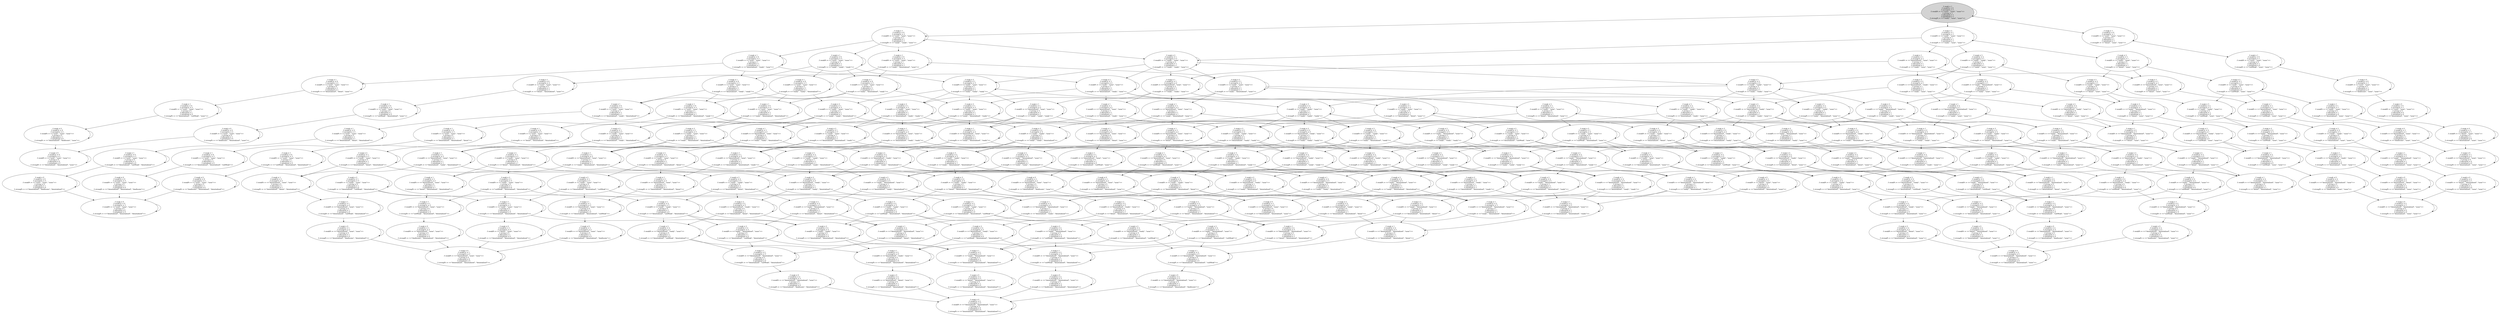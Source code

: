 strict digraph DiskGraph {
nodesep=0.35;
subgraph cluster_graph {
color="white";
1926863322063043794 [label="/\\ weak = 1\n/\\ weakCtr = 0\n/\\ strongCtr = 1\n/\\ weakPc = <<\"none\", \"none\", \"none\">>\n/\\ strong = 1\n/\\ allocated = 1\n/\\ initialized = 1\n/\\ strongPc = <<\"ready\", \"none\", \"none\">>",style = filled]
1926863322063043794 -> -1568393252494654808 [label="",color="black",fontcolor="black"];
-1568393252494654808 [label="/\\ weak = 1\n/\\ weakCtr = 0\n/\\ strongCtr = 2\n/\\ weakPc = <<\"none\", \"none\", \"none\">>\n/\\ strong = 2\n/\\ allocated = 1\n/\\ initialized = 1\n/\\ strongPc = <<\"ready\", \"ready\", \"none\">>"];
1926863322063043794 -> -6129148112156070674 [label="",color="black",fontcolor="black"];
-6129148112156070674 [label="/\\ weak = 2\n/\\ weakCtr = 1\n/\\ strongCtr = 1\n/\\ weakPc = <<\"ready\", \"none\", \"none\">>\n/\\ strong = 1\n/\\ allocated = 1\n/\\ initialized = 1\n/\\ strongPc = <<\"ready\", \"none\", \"none\">>"];
1926863322063043794 -> 3837743094060642307 [label="",color="black",fontcolor="black"];
3837743094060642307 [label="/\\ weak = 1\n/\\ weakCtr = 0\n/\\ strongCtr = 1\n/\\ weakPc = <<\"none\", \"none\", \"none\">>\n/\\ strong = 0\n/\\ allocated = 1\n/\\ initialized = 1\n/\\ strongPc = <<\"deinit\", \"none\", \"none\">>"];
1926863322063043794 -> 1926863322063043794 [label="",color="black",fontcolor="black"];
-1568393252494654808 -> -16298057781890216 [label="",color="black",fontcolor="black"];
-16298057781890216 [label="/\\ weak = 1\n/\\ weakCtr = 0\n/\\ strongCtr = 3\n/\\ weakPc = <<\"none\", \"none\", \"none\">>\n/\\ strong = 3\n/\\ allocated = 1\n/\\ initialized = 1\n/\\ strongPc = <<\"ready\", \"ready\", \"ready\">>"];
-1568393252494654808 -> -16298057781890216 [label="",color="black",fontcolor="black"];
-1568393252494654808 -> -3099864493564301043 [label="",color="black",fontcolor="black"];
-3099864493564301043 [label="/\\ weak = 2\n/\\ weakCtr = 1\n/\\ strongCtr = 2\n/\\ weakPc = <<\"ready\", \"none\", \"none\">>\n/\\ strong = 2\n/\\ allocated = 1\n/\\ initialized = 1\n/\\ strongPc = <<\"ready\", \"ready\", \"none\">>"];
-1568393252494654808 -> -3099864493564301043 [label="",color="black",fontcolor="black"];
-1568393252494654808 -> -1687127140099616757 [label="",color="black",fontcolor="black"];
-1687127140099616757 [label="/\\ weak = 1\n/\\ weakCtr = 0\n/\\ strongCtr = 2\n/\\ weakPc = <<\"none\", \"none\", \"none\">>\n/\\ strong = 1\n/\\ allocated = 1\n/\\ initialized = 1\n/\\ strongPc = <<\"deinitialized\", \"ready\", \"none\">>"];
-1568393252494654808 -> 8065171440088364875 [label="",color="black",fontcolor="black"];
8065171440088364875 [label="/\\ weak = 1\n/\\ weakCtr = 0\n/\\ strongCtr = 2\n/\\ weakPc = <<\"none\", \"none\", \"none\">>\n/\\ strong = 1\n/\\ allocated = 1\n/\\ initialized = 1\n/\\ strongPc = <<\"ready\", \"deinitialized\", \"none\">>"];
-1568393252494654808 -> -1568393252494654808 [label="",color="black",fontcolor="black"];
-6129148112156070674 -> -3099864493564301043 [label="",color="black",fontcolor="black"];
-6129148112156070674 -> 8355900094840996081 [label="",color="black",fontcolor="black"];
8355900094840996081 [label="/\\ weak = 3\n/\\ weakCtr = 2\n/\\ strongCtr = 1\n/\\ weakPc = <<\"ready\", \"ready\", \"none\">>\n/\\ strong = 1\n/\\ allocated = 1\n/\\ initialized = 1\n/\\ strongPc = <<\"ready\", \"none\", \"none\">>"];
-6129148112156070674 -> -3099864493564301043 [label="",color="black",fontcolor="black"];
-6129148112156070674 -> 8355900094840996081 [label="",color="black",fontcolor="black"];
-6129148112156070674 -> 2443741987441573394 [label="",color="black",fontcolor="black"];
2443741987441573394 [label="/\\ weak = 2\n/\\ weakCtr = 1\n/\\ strongCtr = 1\n/\\ weakPc = <<\"ready\", \"none\", \"none\">>\n/\\ strong = 0\n/\\ allocated = 1\n/\\ initialized = 1\n/\\ strongPc = <<\"deinit\", \"none\", \"none\">>"];
-6129148112156070674 -> 5352296175289523554 [label="",color="black",fontcolor="black"];
5352296175289523554 [label="/\\ weak = 1\n/\\ weakCtr = 1\n/\\ strongCtr = 1\n/\\ weakPc = <<\"deinitialized\", \"none\", \"none\">>\n/\\ strong = 1\n/\\ allocated = 1\n/\\ initialized = 1\n/\\ strongPc = <<\"ready\", \"none\", \"none\">>"];
-6129148112156070674 -> -6129148112156070674 [label="",color="black",fontcolor="black"];
3837743094060642307 -> -8830005478961945791 [label="",color="black",fontcolor="black"];
-8830005478961945791 [label="/\\ weak = 1\n/\\ weakCtr = 0\n/\\ strongCtr = 1\n/\\ weakPc = <<\"none\", \"none\", \"none\">>\n/\\ strong = 0\n/\\ allocated = 1\n/\\ initialized = 0\n/\\ strongPc = <<\"subWeak\", \"none\", \"none\">>"];
3837743094060642307 -> 3837743094060642307 [label="",color="black",fontcolor="black"];
-16298057781890216 -> 549785192025136331 [label="",color="black",fontcolor="black"];
549785192025136331 [label="/\\ weak = 2\n/\\ weakCtr = 1\n/\\ strongCtr = 3\n/\\ weakPc = <<\"ready\", \"none\", \"none\">>\n/\\ strong = 3\n/\\ allocated = 1\n/\\ initialized = 1\n/\\ strongPc = <<\"ready\", \"ready\", \"ready\">>"];
-16298057781890216 -> 549785192025136331 [label="",color="black",fontcolor="black"];
-16298057781890216 -> 549785192025136331 [label="",color="black",fontcolor="black"];
-16298057781890216 -> 3740768540365424949 [label="",color="black",fontcolor="black"];
3740768540365424949 [label="/\\ weak = 1\n/\\ weakCtr = 0\n/\\ strongCtr = 3\n/\\ weakPc = <<\"none\", \"none\", \"none\">>\n/\\ strong = 2\n/\\ allocated = 1\n/\\ initialized = 1\n/\\ strongPc = <<\"deinitialized\", \"ready\", \"ready\">>"];
-16298057781890216 -> -866209633584940957 [label="",color="black",fontcolor="black"];
-866209633584940957 [label="/\\ weak = 1\n/\\ weakCtr = 0\n/\\ strongCtr = 3\n/\\ weakPc = <<\"none\", \"none\", \"none\">>\n/\\ strong = 2\n/\\ allocated = 1\n/\\ initialized = 1\n/\\ strongPc = <<\"ready\", \"deinitialized\", \"ready\">>"];
-16298057781890216 -> 4741998806948307611 [label="",color="black",fontcolor="black"];
4741998806948307611 [label="/\\ weak = 1\n/\\ weakCtr = 0\n/\\ strongCtr = 3\n/\\ weakPc = <<\"none\", \"none\", \"none\">>\n/\\ strong = 2\n/\\ allocated = 1\n/\\ initialized = 1\n/\\ strongPc = <<\"ready\", \"ready\", \"deinitialized\">>"];
-16298057781890216 -> -16298057781890216 [label="",color="black",fontcolor="black"];
-3099864493564301043 -> 549785192025136331 [label="",color="black",fontcolor="black"];
-3099864493564301043 -> 549785192025136331 [label="",color="black",fontcolor="black"];
-3099864493564301043 -> -8257125075211689145 [label="",color="black",fontcolor="black"];
-8257125075211689145 [label="/\\ weak = 3\n/\\ weakCtr = 2\n/\\ strongCtr = 2\n/\\ weakPc = <<\"ready\", \"ready\", \"none\">>\n/\\ strong = 2\n/\\ allocated = 1\n/\\ initialized = 1\n/\\ strongPc = <<\"ready\", \"ready\", \"none\">>"];
-3099864493564301043 -> -8257125075211689145 [label="",color="black",fontcolor="black"];
-3099864493564301043 -> 549785192025136331 [label="",color="black",fontcolor="black"];
-3099864493564301043 -> -8257125075211689145 [label="",color="black",fontcolor="black"];
-3099864493564301043 -> 8937427675084148375 [label="",color="black",fontcolor="black"];
8937427675084148375 [label="/\\ weak = 2\n/\\ weakCtr = 1\n/\\ strongCtr = 2\n/\\ weakPc = <<\"ready\", \"none\", \"none\">>\n/\\ strong = 1\n/\\ allocated = 1\n/\\ initialized = 1\n/\\ strongPc = <<\"deinitialized\", \"ready\", \"none\">>"];
-3099864493564301043 -> -327848659150149161 [label="",color="black",fontcolor="black"];
-327848659150149161 [label="/\\ weak = 2\n/\\ weakCtr = 1\n/\\ strongCtr = 2\n/\\ weakPc = <<\"ready\", \"none\", \"none\">>\n/\\ strong = 1\n/\\ allocated = 1\n/\\ initialized = 1\n/\\ strongPc = <<\"ready\", \"deinitialized\", \"none\">>"];
-3099864493564301043 -> 1733792454010013605 [label="",color="black",fontcolor="black"];
1733792454010013605 [label="/\\ weak = 1\n/\\ weakCtr = 1\n/\\ strongCtr = 2\n/\\ weakPc = <<\"deinitialized\", \"none\", \"none\">>\n/\\ strong = 2\n/\\ allocated = 1\n/\\ initialized = 1\n/\\ strongPc = <<\"ready\", \"ready\", \"none\">>"];
-3099864493564301043 -> -3099864493564301043 [label="",color="black",fontcolor="black"];
-1687127140099616757 -> 3740768540365424949 [label="",color="black",fontcolor="black"];
-1687127140099616757 -> 8937427675084148375 [label="",color="black",fontcolor="black"];
-1687127140099616757 -> 7398494897431440951 [label="",color="black",fontcolor="black"];
7398494897431440951 [label="/\\ weak = 1\n/\\ weakCtr = 0\n/\\ strongCtr = 2\n/\\ weakPc = <<\"none\", \"none\", \"none\">>\n/\\ strong = 0\n/\\ allocated = 1\n/\\ initialized = 1\n/\\ strongPc = <<\"deinitialized\", \"deinit\", \"none\">>"];
-1687127140099616757 -> -1687127140099616757 [label="",color="black",fontcolor="black"];
8065171440088364875 -> -866209633584940957 [label="",color="black",fontcolor="black"];
8065171440088364875 -> -327848659150149161 [label="",color="black",fontcolor="black"];
8065171440088364875 -> -7064980758260367815 [label="",color="black",fontcolor="black"];
-7064980758260367815 [label="/\\ weak = 1\n/\\ weakCtr = 0\n/\\ strongCtr = 2\n/\\ weakPc = <<\"none\", \"none\", \"none\">>\n/\\ strong = 0\n/\\ allocated = 1\n/\\ initialized = 1\n/\\ strongPc = <<\"deinit\", \"deinitialized\", \"none\">>"];
8065171440088364875 -> 8065171440088364875 [label="",color="black",fontcolor="black"];
8355900094840996081 -> -8257125075211689145 [label="",color="black",fontcolor="black"];
8355900094840996081 -> -8257125075211689145 [label="",color="black",fontcolor="black"];
8355900094840996081 -> -8257125075211689145 [label="",color="black",fontcolor="black"];
8355900094840996081 -> 1446531397828200930 [label="",color="black",fontcolor="black"];
1446531397828200930 [label="/\\ weak = 3\n/\\ weakCtr = 2\n/\\ strongCtr = 1\n/\\ weakPc = <<\"ready\", \"ready\", \"none\">>\n/\\ strong = 0\n/\\ allocated = 1\n/\\ initialized = 1\n/\\ strongPc = <<\"deinit\", \"none\", \"none\">>"];
8355900094840996081 -> 8441611041525487446 [label="",color="black",fontcolor="black"];
8441611041525487446 [label="/\\ weak = 2\n/\\ weakCtr = 2\n/\\ strongCtr = 1\n/\\ weakPc = <<\"deinitialized\", \"ready\", \"none\">>\n/\\ strong = 1\n/\\ allocated = 1\n/\\ initialized = 1\n/\\ strongPc = <<\"ready\", \"none\", \"none\">>"];
8355900094840996081 -> -8515103197317267919 [label="",color="black",fontcolor="black"];
-8515103197317267919 [label="/\\ weak = 2\n/\\ weakCtr = 2\n/\\ strongCtr = 1\n/\\ weakPc = <<\"ready\", \"deinitialized\", \"none\">>\n/\\ strong = 1\n/\\ allocated = 1\n/\\ initialized = 1\n/\\ strongPc = <<\"ready\", \"none\", \"none\">>"];
8355900094840996081 -> 8355900094840996081 [label="",color="black",fontcolor="black"];
2443741987441573394 -> 1446531397828200930 [label="",color="black",fontcolor="black"];
2443741987441573394 -> -3883861073992902337 [label="",color="black",fontcolor="black"];
-3883861073992902337 [label="/\\ weak = 2\n/\\ weakCtr = 1\n/\\ strongCtr = 1\n/\\ weakPc = <<\"ready\", \"none\", \"none\">>\n/\\ strong = 0\n/\\ allocated = 1\n/\\ initialized = 0\n/\\ strongPc = <<\"subWeak\", \"none\", \"none\">>"];
2443741987441573394 -> -6491484675516673449 [label="",color="black",fontcolor="black"];
-6491484675516673449 [label="/\\ weak = 1\n/\\ weakCtr = 1\n/\\ strongCtr = 1\n/\\ weakPc = <<\"deinitialized\", \"none\", \"none\">>\n/\\ strong = 0\n/\\ allocated = 1\n/\\ initialized = 1\n/\\ strongPc = <<\"deinit\", \"none\", \"none\">>"];
2443741987441573394 -> 2443741987441573394 [label="",color="black",fontcolor="black"];
5352296175289523554 -> 1733792454010013605 [label="",color="black",fontcolor="black"];
5352296175289523554 -> 8441611041525487446 [label="",color="black",fontcolor="black"];
5352296175289523554 -> -6491484675516673449 [label="",color="black",fontcolor="black"];
5352296175289523554 -> 5352296175289523554 [label="",color="black",fontcolor="black"];
-8830005478961945791 -> 49688395595750048 [label="",color="black",fontcolor="black"];
49688395595750048 [label="/\\ weak = 0\n/\\ weakCtr = 0\n/\\ strongCtr = 1\n/\\ weakPc = <<\"none\", \"none\", \"none\">>\n/\\ strong = 0\n/\\ allocated = 1\n/\\ initialized = 0\n/\\ strongPc = <<\"deallocate\", \"none\", \"none\">>"];
-8830005478961945791 -> -8830005478961945791 [label="",color="black",fontcolor="black"];
549785192025136331 -> 5502303066947156748 [label="",color="black",fontcolor="black"];
5502303066947156748 [label="/\\ weak = 3\n/\\ weakCtr = 2\n/\\ strongCtr = 3\n/\\ weakPc = <<\"ready\", \"ready\", \"none\">>\n/\\ strong = 3\n/\\ allocated = 1\n/\\ initialized = 1\n/\\ strongPc = <<\"ready\", \"ready\", \"ready\">>"];
549785192025136331 -> 5502303066947156748 [label="",color="black",fontcolor="black"];
549785192025136331 -> 5502303066947156748 [label="",color="black",fontcolor="black"];
549785192025136331 -> 5502303066947156748 [label="",color="black",fontcolor="black"];
549785192025136331 -> -5968770080834339273 [label="",color="black",fontcolor="black"];
-5968770080834339273 [label="/\\ weak = 2\n/\\ weakCtr = 1\n/\\ strongCtr = 3\n/\\ weakPc = <<\"ready\", \"none\", \"none\">>\n/\\ strong = 2\n/\\ allocated = 1\n/\\ initialized = 1\n/\\ strongPc = <<\"deinitialized\", \"ready\", \"ready\">>"];
549785192025136331 -> 7870551596968857441 [label="",color="black",fontcolor="black"];
7870551596968857441 [label="/\\ weak = 2\n/\\ weakCtr = 1\n/\\ strongCtr = 3\n/\\ weakPc = <<\"ready\", \"none\", \"none\">>\n/\\ strong = 2\n/\\ allocated = 1\n/\\ initialized = 1\n/\\ strongPc = <<\"ready\", \"deinitialized\", \"ready\">>"];
549785192025136331 -> -2374033770376768103 [label="",color="black",fontcolor="black"];
-2374033770376768103 [label="/\\ weak = 2\n/\\ weakCtr = 1\n/\\ strongCtr = 3\n/\\ weakPc = <<\"ready\", \"none\", \"none\">>\n/\\ strong = 2\n/\\ allocated = 1\n/\\ initialized = 1\n/\\ strongPc = <<\"ready\", \"ready\", \"deinitialized\">>"];
549785192025136331 -> 7631920679981391626 [label="",color="black",fontcolor="black"];
7631920679981391626 [label="/\\ weak = 1\n/\\ weakCtr = 1\n/\\ strongCtr = 3\n/\\ weakPc = <<\"deinitialized\", \"none\", \"none\">>\n/\\ strong = 3\n/\\ allocated = 1\n/\\ initialized = 1\n/\\ strongPc = <<\"ready\", \"ready\", \"ready\">>"];
549785192025136331 -> 549785192025136331 [label="",color="black",fontcolor="black"];
3740768540365424949 -> -5968770080834339273 [label="",color="black",fontcolor="black"];
3740768540365424949 -> -5968770080834339273 [label="",color="black",fontcolor="black"];
3740768540365424949 -> -2818375238408075212 [label="",color="black",fontcolor="black"];
-2818375238408075212 [label="/\\ weak = 1\n/\\ weakCtr = 0\n/\\ strongCtr = 3\n/\\ weakPc = <<\"none\", \"none\", \"none\">>\n/\\ strong = 1\n/\\ allocated = 1\n/\\ initialized = 1\n/\\ strongPc = <<\"deinitialized\", \"deinitialized\", \"ready\">>"];
3740768540365424949 -> 7698747983079215820 [label="",color="black",fontcolor="black"];
7698747983079215820 [label="/\\ weak = 1\n/\\ weakCtr = 0\n/\\ strongCtr = 3\n/\\ weakPc = <<\"none\", \"none\", \"none\">>\n/\\ strong = 1\n/\\ allocated = 1\n/\\ initialized = 1\n/\\ strongPc = <<\"deinitialized\", \"ready\", \"deinitialized\">>"];
3740768540365424949 -> 3740768540365424949 [label="",color="black",fontcolor="black"];
-866209633584940957 -> 7870551596968857441 [label="",color="black",fontcolor="black"];
-866209633584940957 -> 7870551596968857441 [label="",color="black",fontcolor="black"];
-866209633584940957 -> -2818375238408075212 [label="",color="black",fontcolor="black"];
-866209633584940957 -> 2177280768639964142 [label="",color="black",fontcolor="black"];
2177280768639964142 [label="/\\ weak = 1\n/\\ weakCtr = 0\n/\\ strongCtr = 3\n/\\ weakPc = <<\"none\", \"none\", \"none\">>\n/\\ strong = 1\n/\\ allocated = 1\n/\\ initialized = 1\n/\\ strongPc = <<\"ready\", \"deinitialized\", \"deinitialized\">>"];
-866209633584940957 -> -866209633584940957 [label="",color="black",fontcolor="black"];
4741998806948307611 -> -2374033770376768103 [label="",color="black",fontcolor="black"];
4741998806948307611 -> -2374033770376768103 [label="",color="black",fontcolor="black"];
4741998806948307611 -> 7698747983079215820 [label="",color="black",fontcolor="black"];
4741998806948307611 -> 2177280768639964142 [label="",color="black",fontcolor="black"];
4741998806948307611 -> 4741998806948307611 [label="",color="black",fontcolor="black"];
-8257125075211689145 -> 5502303066947156748 [label="",color="black",fontcolor="black"];
-8257125075211689145 -> 5502303066947156748 [label="",color="black",fontcolor="black"];
-8257125075211689145 -> 5502303066947156748 [label="",color="black",fontcolor="black"];
-8257125075211689145 -> 5502303066947156748 [label="",color="black",fontcolor="black"];
-8257125075211689145 -> 4078443690981933843 [label="",color="black",fontcolor="black"];
4078443690981933843 [label="/\\ weak = 3\n/\\ weakCtr = 2\n/\\ strongCtr = 2\n/\\ weakPc = <<\"ready\", \"ready\", \"none\">>\n/\\ strong = 1\n/\\ allocated = 1\n/\\ initialized = 1\n/\\ strongPc = <<\"deinitialized\", \"ready\", \"none\">>"];
-8257125075211689145 -> -4619942722796526509 [label="",color="black",fontcolor="black"];
-4619942722796526509 [label="/\\ weak = 3\n/\\ weakCtr = 2\n/\\ strongCtr = 2\n/\\ weakPc = <<\"ready\", \"ready\", \"none\">>\n/\\ strong = 1\n/\\ allocated = 1\n/\\ initialized = 1\n/\\ strongPc = <<\"ready\", \"deinitialized\", \"none\">>"];
-8257125075211689145 -> -3796051075616865499 [label="",color="black",fontcolor="black"];
-3796051075616865499 [label="/\\ weak = 2\n/\\ weakCtr = 2\n/\\ strongCtr = 2\n/\\ weakPc = <<\"deinitialized\", \"ready\", \"none\">>\n/\\ strong = 2\n/\\ allocated = 1\n/\\ initialized = 1\n/\\ strongPc = <<\"ready\", \"ready\", \"none\">>"];
-8257125075211689145 -> -2974287432908614894 [label="",color="black",fontcolor="black"];
-2974287432908614894 [label="/\\ weak = 2\n/\\ weakCtr = 2\n/\\ strongCtr = 2\n/\\ weakPc = <<\"ready\", \"deinitialized\", \"none\">>\n/\\ strong = 2\n/\\ allocated = 1\n/\\ initialized = 1\n/\\ strongPc = <<\"ready\", \"ready\", \"none\">>"];
-8257125075211689145 -> -8257125075211689145 [label="",color="black",fontcolor="black"];
8937427675084148375 -> -5968770080834339273 [label="",color="black",fontcolor="black"];
8937427675084148375 -> 4078443690981933843 [label="",color="black",fontcolor="black"];
8937427675084148375 -> -5968770080834339273 [label="",color="black",fontcolor="black"];
8937427675084148375 -> 4078443690981933843 [label="",color="black",fontcolor="black"];
8937427675084148375 -> 1326843943887510928 [label="",color="black",fontcolor="black"];
1326843943887510928 [label="/\\ weak = 2\n/\\ weakCtr = 1\n/\\ strongCtr = 2\n/\\ weakPc = <<\"ready\", \"none\", \"none\">>\n/\\ strong = 0\n/\\ allocated = 1\n/\\ initialized = 1\n/\\ strongPc = <<\"deinitialized\", \"deinit\", \"none\">>"];
8937427675084148375 -> 8389422027627546893 [label="",color="black",fontcolor="black"];
8389422027627546893 [label="/\\ weak = 1\n/\\ weakCtr = 1\n/\\ strongCtr = 2\n/\\ weakPc = <<\"deinitialized\", \"none\", \"none\">>\n/\\ strong = 1\n/\\ allocated = 1\n/\\ initialized = 1\n/\\ strongPc = <<\"deinitialized\", \"ready\", \"none\">>"];
8937427675084148375 -> 8937427675084148375 [label="",color="black",fontcolor="black"];
-327848659150149161 -> 7870551596968857441 [label="",color="black",fontcolor="black"];
-327848659150149161 -> -4619942722796526509 [label="",color="black",fontcolor="black"];
-327848659150149161 -> 7870551596968857441 [label="",color="black",fontcolor="black"];
-327848659150149161 -> -4619942722796526509 [label="",color="black",fontcolor="black"];
-327848659150149161 -> -1643397085383340642 [label="",color="black",fontcolor="black"];
-1643397085383340642 [label="/\\ weak = 2\n/\\ weakCtr = 1\n/\\ strongCtr = 2\n/\\ weakPc = <<\"ready\", \"none\", \"none\">>\n/\\ strong = 0\n/\\ allocated = 1\n/\\ initialized = 1\n/\\ strongPc = <<\"deinit\", \"deinitialized\", \"none\">>"];
-327848659150149161 -> -930531409239118259 [label="",color="black",fontcolor="black"];
-930531409239118259 [label="/\\ weak = 1\n/\\ weakCtr = 1\n/\\ strongCtr = 2\n/\\ weakPc = <<\"deinitialized\", \"none\", \"none\">>\n/\\ strong = 1\n/\\ allocated = 1\n/\\ initialized = 1\n/\\ strongPc = <<\"ready\", \"deinitialized\", \"none\">>"];
-327848659150149161 -> -327848659150149161 [label="",color="black",fontcolor="black"];
1733792454010013605 -> 7631920679981391626 [label="",color="black",fontcolor="black"];
1733792454010013605 -> 7631920679981391626 [label="",color="black",fontcolor="black"];
1733792454010013605 -> -3796051075616865499 [label="",color="black",fontcolor="black"];
1733792454010013605 -> -3796051075616865499 [label="",color="black",fontcolor="black"];
1733792454010013605 -> 8389422027627546893 [label="",color="black",fontcolor="black"];
1733792454010013605 -> -930531409239118259 [label="",color="black",fontcolor="black"];
1733792454010013605 -> 1733792454010013605 [label="",color="black",fontcolor="black"];
7398494897431440951 -> -2505428622084410067 [label="",color="black",fontcolor="black"];
-2505428622084410067 [label="/\\ weak = 1\n/\\ weakCtr = 0\n/\\ strongCtr = 2\n/\\ weakPc = <<\"none\", \"none\", \"none\">>\n/\\ strong = 0\n/\\ allocated = 1\n/\\ initialized = 0\n/\\ strongPc = <<\"deinitialized\", \"subWeak\", \"none\">>"];
7398494897431440951 -> 7398494897431440951 [label="",color="black",fontcolor="black"];
-7064980758260367815 -> -2589645263761557634 [label="",color="black",fontcolor="black"];
-2589645263761557634 [label="/\\ weak = 1\n/\\ weakCtr = 0\n/\\ strongCtr = 2\n/\\ weakPc = <<\"none\", \"none\", \"none\">>\n/\\ strong = 0\n/\\ allocated = 1\n/\\ initialized = 0\n/\\ strongPc = <<\"subWeak\", \"deinitialized\", \"none\">>"];
-7064980758260367815 -> -7064980758260367815 [label="",color="black",fontcolor="black"];
1446531397828200930 -> -7330951644507676276 [label="",color="black",fontcolor="black"];
-7330951644507676276 [label="/\\ weak = 3\n/\\ weakCtr = 2\n/\\ strongCtr = 1\n/\\ weakPc = <<\"ready\", \"ready\", \"none\">>\n/\\ strong = 0\n/\\ allocated = 1\n/\\ initialized = 0\n/\\ strongPc = <<\"subWeak\", \"none\", \"none\">>"];
1446531397828200930 -> 5292366868082732667 [label="",color="black",fontcolor="black"];
5292366868082732667 [label="/\\ weak = 2\n/\\ weakCtr = 2\n/\\ strongCtr = 1\n/\\ weakPc = <<\"deinitialized\", \"ready\", \"none\">>\n/\\ strong = 0\n/\\ allocated = 1\n/\\ initialized = 1\n/\\ strongPc = <<\"deinit\", \"none\", \"none\">>"];
1446531397828200930 -> 6096397657017876044 [label="",color="black",fontcolor="black"];
6096397657017876044 [label="/\\ weak = 2\n/\\ weakCtr = 2\n/\\ strongCtr = 1\n/\\ weakPc = <<\"ready\", \"deinitialized\", \"none\">>\n/\\ strong = 0\n/\\ allocated = 1\n/\\ initialized = 1\n/\\ strongPc = <<\"deinit\", \"none\", \"none\">>"];
1446531397828200930 -> 1446531397828200930 [label="",color="black",fontcolor="black"];
8441611041525487446 -> -3796051075616865499 [label="",color="black",fontcolor="black"];
8441611041525487446 -> -3796051075616865499 [label="",color="black",fontcolor="black"];
8441611041525487446 -> 5292366868082732667 [label="",color="black",fontcolor="black"];
8441611041525487446 -> -6344312273859199319 [label="",color="black",fontcolor="black"];
-6344312273859199319 [label="/\\ weak = 1\n/\\ weakCtr = 2\n/\\ strongCtr = 1\n/\\ weakPc = <<\"deinitialized\", \"deinitialized\", \"none\">>\n/\\ strong = 1\n/\\ allocated = 1\n/\\ initialized = 1\n/\\ strongPc = <<\"ready\", \"none\", \"none\">>"];
8441611041525487446 -> 8441611041525487446 [label="",color="black",fontcolor="black"];
-8515103197317267919 -> -2974287432908614894 [label="",color="black",fontcolor="black"];
-8515103197317267919 -> -2974287432908614894 [label="",color="black",fontcolor="black"];
-8515103197317267919 -> 6096397657017876044 [label="",color="black",fontcolor="black"];
-8515103197317267919 -> -6344312273859199319 [label="",color="black",fontcolor="black"];
-8515103197317267919 -> -8515103197317267919 [label="",color="black",fontcolor="black"];
-3883861073992902337 -> -7330951644507676276 [label="",color="black",fontcolor="black"];
-3883861073992902337 -> 1985518453342947864 [label="",color="black",fontcolor="black"];
1985518453342947864 [label="/\\ weak = 1\n/\\ weakCtr = 1\n/\\ strongCtr = 1\n/\\ weakPc = <<\"ready\", \"none\", \"none\">>\n/\\ strong = 0\n/\\ allocated = 1\n/\\ initialized = 0\n/\\ strongPc = <<\"deinitialized\", \"none\", \"none\">>"];
-3883861073992902337 -> 5294104364172407661 [label="",color="black",fontcolor="black"];
5294104364172407661 [label="/\\ weak = 1\n/\\ weakCtr = 1\n/\\ strongCtr = 1\n/\\ weakPc = <<\"deinitialized\", \"none\", \"none\">>\n/\\ strong = 0\n/\\ allocated = 1\n/\\ initialized = 0\n/\\ strongPc = <<\"subWeak\", \"none\", \"none\">>"];
-3883861073992902337 -> -3883861073992902337 [label="",color="black",fontcolor="black"];
-6491484675516673449 -> 5294104364172407661 [label="",color="black",fontcolor="black"];
-6491484675516673449 -> -6491484675516673449 [label="",color="black",fontcolor="black"];
49688395595750048 -> 7696284153925721643 [label="",color="black",fontcolor="black"];
7696284153925721643 [label="/\\ weak = 0\n/\\ weakCtr = 0\n/\\ strongCtr = 1\n/\\ weakPc = <<\"none\", \"none\", \"none\">>\n/\\ strong = 0\n/\\ allocated = 0\n/\\ initialized = 0\n/\\ strongPc = <<\"deinitialized\", \"none\", \"none\">>"];
49688395595750048 -> 49688395595750048 [label="",color="black",fontcolor="black"];
5502303066947156748 -> -945706466297045798 [label="",color="black",fontcolor="black"];
-945706466297045798 [label="/\\ weak = 3\n/\\ weakCtr = 2\n/\\ strongCtr = 3\n/\\ weakPc = <<\"ready\", \"ready\", \"none\">>\n/\\ strong = 2\n/\\ allocated = 1\n/\\ initialized = 1\n/\\ strongPc = <<\"deinitialized\", \"ready\", \"ready\">>"];
5502303066947156748 -> 3671374039748111756 [label="",color="black",fontcolor="black"];
3671374039748111756 [label="/\\ weak = 3\n/\\ weakCtr = 2\n/\\ strongCtr = 3\n/\\ weakPc = <<\"ready\", \"ready\", \"none\">>\n/\\ strong = 2\n/\\ allocated = 1\n/\\ initialized = 1\n/\\ strongPc = <<\"ready\", \"deinitialized\", \"ready\">>"];
5502303066947156748 -> -9167293525839448204 [label="",color="black",fontcolor="black"];
-9167293525839448204 [label="/\\ weak = 3\n/\\ weakCtr = 2\n/\\ strongCtr = 3\n/\\ weakPc = <<\"ready\", \"ready\", \"none\">>\n/\\ strong = 2\n/\\ allocated = 1\n/\\ initialized = 1\n/\\ strongPc = <<\"ready\", \"ready\", \"deinitialized\">>"];
5502303066947156748 -> -3886870419435928036 [label="",color="black",fontcolor="black"];
-3886870419435928036 [label="/\\ weak = 2\n/\\ weakCtr = 2\n/\\ strongCtr = 3\n/\\ weakPc = <<\"deinitialized\", \"ready\", \"none\">>\n/\\ strong = 3\n/\\ allocated = 1\n/\\ initialized = 1\n/\\ strongPc = <<\"ready\", \"ready\", \"ready\">>"];
5502303066947156748 -> -1791421850898479314 [label="",color="black",fontcolor="black"];
-1791421850898479314 [label="/\\ weak = 2\n/\\ weakCtr = 2\n/\\ strongCtr = 3\n/\\ weakPc = <<\"ready\", \"deinitialized\", \"none\">>\n/\\ strong = 3\n/\\ allocated = 1\n/\\ initialized = 1\n/\\ strongPc = <<\"ready\", \"ready\", \"ready\">>"];
5502303066947156748 -> 5502303066947156748 [label="",color="black",fontcolor="black"];
-5968770080834339273 -> -945706466297045798 [label="",color="black",fontcolor="black"];
-5968770080834339273 -> -945706466297045798 [label="",color="black",fontcolor="black"];
-5968770080834339273 -> -945706466297045798 [label="",color="black",fontcolor="black"];
-5968770080834339273 -> -4492856392176742181 [label="",color="black",fontcolor="black"];
-4492856392176742181 [label="/\\ weak = 2\n/\\ weakCtr = 1\n/\\ strongCtr = 3\n/\\ weakPc = <<\"ready\", \"none\", \"none\">>\n/\\ strong = 1\n/\\ allocated = 1\n/\\ initialized = 1\n/\\ strongPc = <<\"deinitialized\", \"deinitialized\", \"ready\">>"];
-5968770080834339273 -> 8327796508471151139 [label="",color="black",fontcolor="black"];
8327796508471151139 [label="/\\ weak = 2\n/\\ weakCtr = 1\n/\\ strongCtr = 3\n/\\ weakPc = <<\"ready\", \"none\", \"none\">>\n/\\ strong = 1\n/\\ allocated = 1\n/\\ initialized = 1\n/\\ strongPc = <<\"deinitialized\", \"ready\", \"deinitialized\">>"];
-5968770080834339273 -> -5367439339392855681 [label="",color="black",fontcolor="black"];
-5367439339392855681 [label="/\\ weak = 1\n/\\ weakCtr = 1\n/\\ strongCtr = 3\n/\\ weakPc = <<\"deinitialized\", \"none\", \"none\">>\n/\\ strong = 2\n/\\ allocated = 1\n/\\ initialized = 1\n/\\ strongPc = <<\"deinitialized\", \"ready\", \"ready\">>"];
-5968770080834339273 -> -5968770080834339273 [label="",color="black",fontcolor="black"];
7870551596968857441 -> 3671374039748111756 [label="",color="black",fontcolor="black"];
7870551596968857441 -> 3671374039748111756 [label="",color="black",fontcolor="black"];
7870551596968857441 -> 3671374039748111756 [label="",color="black",fontcolor="black"];
7870551596968857441 -> -4492856392176742181 [label="",color="black",fontcolor="black"];
7870551596968857441 -> 536620084643973889 [label="",color="black",fontcolor="black"];
536620084643973889 [label="/\\ weak = 2\n/\\ weakCtr = 1\n/\\ strongCtr = 3\n/\\ weakPc = <<\"ready\", \"none\", \"none\">>\n/\\ strong = 1\n/\\ allocated = 1\n/\\ initialized = 1\n/\\ strongPc = <<\"ready\", \"deinitialized\", \"deinitialized\">>"];
7870551596968857441 -> 8471409015239073833 [label="",color="black",fontcolor="black"];
8471409015239073833 [label="/\\ weak = 1\n/\\ weakCtr = 1\n/\\ strongCtr = 3\n/\\ weakPc = <<\"deinitialized\", \"none\", \"none\">>\n/\\ strong = 2\n/\\ allocated = 1\n/\\ initialized = 1\n/\\ strongPc = <<\"ready\", \"deinitialized\", \"ready\">>"];
7870551596968857441 -> 7870551596968857441 [label="",color="black",fontcolor="black"];
-2374033770376768103 -> -9167293525839448204 [label="",color="black",fontcolor="black"];
-2374033770376768103 -> -9167293525839448204 [label="",color="black",fontcolor="black"];
-2374033770376768103 -> -9167293525839448204 [label="",color="black",fontcolor="black"];
-2374033770376768103 -> 8327796508471151139 [label="",color="black",fontcolor="black"];
-2374033770376768103 -> 536620084643973889 [label="",color="black",fontcolor="black"];
-2374033770376768103 -> -4061101470332552495 [label="",color="black",fontcolor="black"];
-4061101470332552495 [label="/\\ weak = 1\n/\\ weakCtr = 1\n/\\ strongCtr = 3\n/\\ weakPc = <<\"deinitialized\", \"none\", \"none\">>\n/\\ strong = 2\n/\\ allocated = 1\n/\\ initialized = 1\n/\\ strongPc = <<\"ready\", \"ready\", \"deinitialized\">>"];
-2374033770376768103 -> -2374033770376768103 [label="",color="black",fontcolor="black"];
7631920679981391626 -> -3886870419435928036 [label="",color="black",fontcolor="black"];
7631920679981391626 -> -3886870419435928036 [label="",color="black",fontcolor="black"];
7631920679981391626 -> -3886870419435928036 [label="",color="black",fontcolor="black"];
7631920679981391626 -> -5367439339392855681 [label="",color="black",fontcolor="black"];
7631920679981391626 -> 8471409015239073833 [label="",color="black",fontcolor="black"];
7631920679981391626 -> -4061101470332552495 [label="",color="black",fontcolor="black"];
7631920679981391626 -> 7631920679981391626 [label="",color="black",fontcolor="black"];
-2818375238408075212 -> -4492856392176742181 [label="",color="black",fontcolor="black"];
-2818375238408075212 -> -472865060068791670 [label="",color="black",fontcolor="black"];
-472865060068791670 [label="/\\ weak = 1\n/\\ weakCtr = 0\n/\\ strongCtr = 3\n/\\ weakPc = <<\"none\", \"none\", \"none\">>\n/\\ strong = 0\n/\\ allocated = 1\n/\\ initialized = 1\n/\\ strongPc = <<\"deinitialized\", \"deinitialized\", \"deinit\">>"];
-2818375238408075212 -> -2818375238408075212 [label="",color="black",fontcolor="black"];
7698747983079215820 -> 8327796508471151139 [label="",color="black",fontcolor="black"];
7698747983079215820 -> -4304006837588279779 [label="",color="black",fontcolor="black"];
-4304006837588279779 [label="/\\ weak = 1\n/\\ weakCtr = 0\n/\\ strongCtr = 3\n/\\ weakPc = <<\"none\", \"none\", \"none\">>\n/\\ strong = 0\n/\\ allocated = 1\n/\\ initialized = 1\n/\\ strongPc = <<\"deinitialized\", \"deinit\", \"deinitialized\">>"];
7698747983079215820 -> 7698747983079215820 [label="",color="black",fontcolor="black"];
2177280768639964142 -> 536620084643973889 [label="",color="black",fontcolor="black"];
2177280768639964142 -> -4577915620020219231 [label="",color="black",fontcolor="black"];
-4577915620020219231 [label="/\\ weak = 1\n/\\ weakCtr = 0\n/\\ strongCtr = 3\n/\\ weakPc = <<\"none\", \"none\", \"none\">>\n/\\ strong = 0\n/\\ allocated = 1\n/\\ initialized = 1\n/\\ strongPc = <<\"deinit\", \"deinitialized\", \"deinitialized\">>"];
2177280768639964142 -> 2177280768639964142 [label="",color="black",fontcolor="black"];
4078443690981933843 -> -945706466297045798 [label="",color="black",fontcolor="black"];
4078443690981933843 -> -945706466297045798 [label="",color="black",fontcolor="black"];
4078443690981933843 -> -945706466297045798 [label="",color="black",fontcolor="black"];
4078443690981933843 -> 7958647282570520526 [label="",color="black",fontcolor="black"];
7958647282570520526 [label="/\\ weak = 3\n/\\ weakCtr = 2\n/\\ strongCtr = 2\n/\\ weakPc = <<\"ready\", \"ready\", \"none\">>\n/\\ strong = 0\n/\\ allocated = 1\n/\\ initialized = 1\n/\\ strongPc = <<\"deinitialized\", \"deinit\", \"none\">>"];
4078443690981933843 -> 6049324985233322935 [label="",color="black",fontcolor="black"];
6049324985233322935 [label="/\\ weak = 2\n/\\ weakCtr = 2\n/\\ strongCtr = 2\n/\\ weakPc = <<\"deinitialized\", \"ready\", \"none\">>\n/\\ strong = 1\n/\\ allocated = 1\n/\\ initialized = 1\n/\\ strongPc = <<\"deinitialized\", \"ready\", \"none\">>"];
4078443690981933843 -> -2956863768720322438 [label="",color="black",fontcolor="black"];
-2956863768720322438 [label="/\\ weak = 2\n/\\ weakCtr = 2\n/\\ strongCtr = 2\n/\\ weakPc = <<\"ready\", \"deinitialized\", \"none\">>\n/\\ strong = 1\n/\\ allocated = 1\n/\\ initialized = 1\n/\\ strongPc = <<\"deinitialized\", \"ready\", \"none\">>"];
4078443690981933843 -> 4078443690981933843 [label="",color="black",fontcolor="black"];
-4619942722796526509 -> 3671374039748111756 [label="",color="black",fontcolor="black"];
-4619942722796526509 -> 3671374039748111756 [label="",color="black",fontcolor="black"];
-4619942722796526509 -> 3671374039748111756 [label="",color="black",fontcolor="black"];
-4619942722796526509 -> -7698247091110987840 [label="",color="black",fontcolor="black"];
-7698247091110987840 [label="/\\ weak = 3\n/\\ weakCtr = 2\n/\\ strongCtr = 2\n/\\ weakPc = <<\"ready\", \"ready\", \"none\">>\n/\\ strong = 0\n/\\ allocated = 1\n/\\ initialized = 1\n/\\ strongPc = <<\"deinit\", \"deinitialized\", \"none\">>"];
-4619942722796526509 -> -3132071595756186377 [label="",color="black",fontcolor="black"];
-3132071595756186377 [label="/\\ weak = 2\n/\\ weakCtr = 2\n/\\ strongCtr = 2\n/\\ weakPc = <<\"deinitialized\", \"ready\", \"none\">>\n/\\ strong = 1\n/\\ allocated = 1\n/\\ initialized = 1\n/\\ strongPc = <<\"ready\", \"deinitialized\", \"none\">>"];
-4619942722796526509 -> 5876138057229760314 [label="",color="black",fontcolor="black"];
5876138057229760314 [label="/\\ weak = 2\n/\\ weakCtr = 2\n/\\ strongCtr = 2\n/\\ weakPc = <<\"ready\", \"deinitialized\", \"none\">>\n/\\ strong = 1\n/\\ allocated = 1\n/\\ initialized = 1\n/\\ strongPc = <<\"ready\", \"deinitialized\", \"none\">>"];
-4619942722796526509 -> -4619942722796526509 [label="",color="black",fontcolor="black"];
-3796051075616865499 -> -3886870419435928036 [label="",color="black",fontcolor="black"];
-3796051075616865499 -> -3886870419435928036 [label="",color="black",fontcolor="black"];
-3796051075616865499 -> -3886870419435928036 [label="",color="black",fontcolor="black"];
-3796051075616865499 -> 6049324985233322935 [label="",color="black",fontcolor="black"];
-3796051075616865499 -> -3132071595756186377 [label="",color="black",fontcolor="black"];
-3796051075616865499 -> 7894197628181383325 [label="",color="black",fontcolor="black"];
7894197628181383325 [label="/\\ weak = 1\n/\\ weakCtr = 2\n/\\ strongCtr = 2\n/\\ weakPc = <<\"deinitialized\", \"deinitialized\", \"none\">>\n/\\ strong = 2\n/\\ allocated = 1\n/\\ initialized = 1\n/\\ strongPc = <<\"ready\", \"ready\", \"none\">>"];
-3796051075616865499 -> -3796051075616865499 [label="",color="black",fontcolor="black"];
-2974287432908614894 -> -1791421850898479314 [label="",color="black",fontcolor="black"];
-2974287432908614894 -> -1791421850898479314 [label="",color="black",fontcolor="black"];
-2974287432908614894 -> -1791421850898479314 [label="",color="black",fontcolor="black"];
-2974287432908614894 -> -2956863768720322438 [label="",color="black",fontcolor="black"];
-2974287432908614894 -> 5876138057229760314 [label="",color="black",fontcolor="black"];
-2974287432908614894 -> 7894197628181383325 [label="",color="black",fontcolor="black"];
-2974287432908614894 -> -2974287432908614894 [label="",color="black",fontcolor="black"];
1326843943887510928 -> 7958647282570520526 [label="",color="black",fontcolor="black"];
1326843943887510928 -> -9211647853079188592 [label="",color="black",fontcolor="black"];
-9211647853079188592 [label="/\\ weak = 2\n/\\ weakCtr = 1\n/\\ strongCtr = 2\n/\\ weakPc = <<\"ready\", \"none\", \"none\">>\n/\\ strong = 0\n/\\ allocated = 1\n/\\ initialized = 0\n/\\ strongPc = <<\"deinitialized\", \"subWeak\", \"none\">>"];
1326843943887510928 -> -1957904237359058395 [label="",color="black",fontcolor="black"];
-1957904237359058395 [label="/\\ weak = 1\n/\\ weakCtr = 1\n/\\ strongCtr = 2\n/\\ weakPc = <<\"deinitialized\", \"none\", \"none\">>\n/\\ strong = 0\n/\\ allocated = 1\n/\\ initialized = 1\n/\\ strongPc = <<\"deinitialized\", \"deinit\", \"none\">>"];
1326843943887510928 -> 1326843943887510928 [label="",color="black",fontcolor="black"];
8389422027627546893 -> -5367439339392855681 [label="",color="black",fontcolor="black"];
8389422027627546893 -> 6049324985233322935 [label="",color="black",fontcolor="black"];
8389422027627546893 -> -1957904237359058395 [label="",color="black",fontcolor="black"];
8389422027627546893 -> 8389422027627546893 [label="",color="black",fontcolor="black"];
-1643397085383340642 -> -7698247091110987840 [label="",color="black",fontcolor="black"];
-1643397085383340642 -> -9143167343301596733 [label="",color="black",fontcolor="black"];
-9143167343301596733 [label="/\\ weak = 2\n/\\ weakCtr = 1\n/\\ strongCtr = 2\n/\\ weakPc = <<\"ready\", \"none\", \"none\">>\n/\\ strong = 0\n/\\ allocated = 1\n/\\ initialized = 0\n/\\ strongPc = <<\"subWeak\", \"deinitialized\", \"none\">>"];
-1643397085383340642 -> 2273401916973146667 [label="",color="black",fontcolor="black"];
2273401916973146667 [label="/\\ weak = 1\n/\\ weakCtr = 1\n/\\ strongCtr = 2\n/\\ weakPc = <<\"deinitialized\", \"none\", \"none\">>\n/\\ strong = 0\n/\\ allocated = 1\n/\\ initialized = 1\n/\\ strongPc = <<\"deinit\", \"deinitialized\", \"none\">>"];
-1643397085383340642 -> -1643397085383340642 [label="",color="black",fontcolor="black"];
-930531409239118259 -> 8471409015239073833 [label="",color="black",fontcolor="black"];
-930531409239118259 -> -3132071595756186377 [label="",color="black",fontcolor="black"];
-930531409239118259 -> 2273401916973146667 [label="",color="black",fontcolor="black"];
-930531409239118259 -> -930531409239118259 [label="",color="black",fontcolor="black"];
-2505428622084410067 -> 4334211245679959507 [label="",color="black",fontcolor="black"];
4334211245679959507 [label="/\\ weak = 0\n/\\ weakCtr = 0\n/\\ strongCtr = 2\n/\\ weakPc = <<\"none\", \"none\", \"none\">>\n/\\ strong = 0\n/\\ allocated = 1\n/\\ initialized = 0\n/\\ strongPc = <<\"deinitialized\", \"deallocate\", \"none\">>"];
-2505428622084410067 -> -2505428622084410067 [label="",color="black",fontcolor="black"];
-2589645263761557634 -> -6986834427777376847 [label="",color="black",fontcolor="black"];
-6986834427777376847 [label="/\\ weak = 0\n/\\ weakCtr = 0\n/\\ strongCtr = 2\n/\\ weakPc = <<\"none\", \"none\", \"none\">>\n/\\ strong = 0\n/\\ allocated = 1\n/\\ initialized = 0\n/\\ strongPc = <<\"deallocate\", \"deinitialized\", \"none\">>"];
-2589645263761557634 -> -2589645263761557634 [label="",color="black",fontcolor="black"];
-7330951644507676276 -> -4274961271949764231 [label="",color="black",fontcolor="black"];
-4274961271949764231 [label="/\\ weak = 2\n/\\ weakCtr = 2\n/\\ strongCtr = 1\n/\\ weakPc = <<\"ready\", \"ready\", \"none\">>\n/\\ strong = 0\n/\\ allocated = 1\n/\\ initialized = 0\n/\\ strongPc = <<\"deinitialized\", \"none\", \"none\">>"];
-7330951644507676276 -> -5963270800463160547 [label="",color="black",fontcolor="black"];
-5963270800463160547 [label="/\\ weak = 2\n/\\ weakCtr = 2\n/\\ strongCtr = 1\n/\\ weakPc = <<\"deinitialized\", \"ready\", \"none\">>\n/\\ strong = 0\n/\\ allocated = 1\n/\\ initialized = 0\n/\\ strongPc = <<\"subWeak\", \"none\", \"none\">>"];
-7330951644507676276 -> -9218115898136487377 [label="",color="black",fontcolor="black"];
-9218115898136487377 [label="/\\ weak = 2\n/\\ weakCtr = 2\n/\\ strongCtr = 1\n/\\ weakPc = <<\"ready\", \"deinitialized\", \"none\">>\n/\\ strong = 0\n/\\ allocated = 1\n/\\ initialized = 0\n/\\ strongPc = <<\"subWeak\", \"none\", \"none\">>"];
-7330951644507676276 -> -7330951644507676276 [label="",color="black",fontcolor="black"];
5292366868082732667 -> -5963270800463160547 [label="",color="black",fontcolor="black"];
5292366868082732667 -> -2567788660468149881 [label="",color="black",fontcolor="black"];
-2567788660468149881 [label="/\\ weak = 1\n/\\ weakCtr = 2\n/\\ strongCtr = 1\n/\\ weakPc = <<\"deinitialized\", \"deinitialized\", \"none\">>\n/\\ strong = 0\n/\\ allocated = 1\n/\\ initialized = 1\n/\\ strongPc = <<\"deinit\", \"none\", \"none\">>"];
5292366868082732667 -> 5292366868082732667 [label="",color="black",fontcolor="black"];
6096397657017876044 -> -9218115898136487377 [label="",color="black",fontcolor="black"];
6096397657017876044 -> -2567788660468149881 [label="",color="black",fontcolor="black"];
6096397657017876044 -> 6096397657017876044 [label="",color="black",fontcolor="black"];
-6344312273859199319 -> 7894197628181383325 [label="",color="black",fontcolor="black"];
-6344312273859199319 -> -2567788660468149881 [label="",color="black",fontcolor="black"];
-6344312273859199319 -> -6344312273859199319 [label="",color="black",fontcolor="black"];
1985518453342947864 -> -4274961271949764231 [label="",color="black",fontcolor="black"];
1985518453342947864 -> 8966282844271656648 [label="",color="black",fontcolor="black"];
8966282844271656648 [label="/\\ weak = 0\n/\\ weakCtr = 1\n/\\ strongCtr = 1\n/\\ weakPc = <<\"deinit\", \"none\", \"none\">>\n/\\ strong = 0\n/\\ allocated = 1\n/\\ initialized = 0\n/\\ strongPc = <<\"deinitialized\", \"none\", \"none\">>"];
1985518453342947864 -> 1985518453342947864 [label="",color="black",fontcolor="black"];
5294104364172407661 -> 4279911429494497145 [label="",color="black",fontcolor="black"];
4279911429494497145 [label="/\\ weak = 0\n/\\ weakCtr = 1\n/\\ strongCtr = 1\n/\\ weakPc = <<\"deinitialized\", \"none\", \"none\">>\n/\\ strong = 0\n/\\ allocated = 1\n/\\ initialized = 0\n/\\ strongPc = <<\"deallocate\", \"none\", \"none\">>"];
5294104364172407661 -> 5294104364172407661 [label="",color="black",fontcolor="black"];
7696284153925721643 -> 7696284153925721643 [label="",color="black",fontcolor="black"];
-945706466297045798 -> 5293474070726836036 [label="",color="black",fontcolor="black"];
5293474070726836036 [label="/\\ weak = 3\n/\\ weakCtr = 2\n/\\ strongCtr = 3\n/\\ weakPc = <<\"ready\", \"ready\", \"none\">>\n/\\ strong = 1\n/\\ allocated = 1\n/\\ initialized = 1\n/\\ strongPc = <<\"deinitialized\", \"deinitialized\", \"ready\">>"];
-945706466297045798 -> -341606476936714820 [label="",color="black",fontcolor="black"];
-341606476936714820 [label="/\\ weak = 3\n/\\ weakCtr = 2\n/\\ strongCtr = 3\n/\\ weakPc = <<\"ready\", \"ready\", \"none\">>\n/\\ strong = 1\n/\\ allocated = 1\n/\\ initialized = 1\n/\\ strongPc = <<\"deinitialized\", \"ready\", \"deinitialized\">>"];
-945706466297045798 -> -8847670013255056884 [label="",color="black",fontcolor="black"];
-8847670013255056884 [label="/\\ weak = 2\n/\\ weakCtr = 2\n/\\ strongCtr = 3\n/\\ weakPc = <<\"deinitialized\", \"ready\", \"none\">>\n/\\ strong = 2\n/\\ allocated = 1\n/\\ initialized = 1\n/\\ strongPc = <<\"deinitialized\", \"ready\", \"ready\">>"];
-945706466297045798 -> 9083454022668279319 [label="",color="black",fontcolor="black"];
9083454022668279319 [label="/\\ weak = 2\n/\\ weakCtr = 2\n/\\ strongCtr = 3\n/\\ weakPc = <<\"ready\", \"deinitialized\", \"none\">>\n/\\ strong = 2\n/\\ allocated = 1\n/\\ initialized = 1\n/\\ strongPc = <<\"deinitialized\", \"ready\", \"ready\">>"];
-945706466297045798 -> -945706466297045798 [label="",color="black",fontcolor="black"];
3671374039748111756 -> 5293474070726836036 [label="",color="black",fontcolor="black"];
3671374039748111756 -> -8096788874189806434 [label="",color="black",fontcolor="black"];
-8096788874189806434 [label="/\\ weak = 3\n/\\ weakCtr = 2\n/\\ strongCtr = 3\n/\\ weakPc = <<\"ready\", \"ready\", \"none\">>\n/\\ strong = 1\n/\\ allocated = 1\n/\\ initialized = 1\n/\\ strongPc = <<\"ready\", \"deinitialized\", \"deinitialized\">>"];
3671374039748111756 -> 4982592219373073242 [label="",color="black",fontcolor="black"];
4982592219373073242 [label="/\\ weak = 2\n/\\ weakCtr = 2\n/\\ strongCtr = 3\n/\\ weakPc = <<\"deinitialized\", \"ready\", \"none\">>\n/\\ strong = 2\n/\\ allocated = 1\n/\\ initialized = 1\n/\\ strongPc = <<\"ready\", \"deinitialized\", \"ready\">>"];
3671374039748111756 -> -4747477315994669247 [label="",color="black",fontcolor="black"];
-4747477315994669247 [label="/\\ weak = 2\n/\\ weakCtr = 2\n/\\ strongCtr = 3\n/\\ weakPc = <<\"ready\", \"deinitialized\", \"none\">>\n/\\ strong = 2\n/\\ allocated = 1\n/\\ initialized = 1\n/\\ strongPc = <<\"ready\", \"deinitialized\", \"ready\">>"];
3671374039748111756 -> 3671374039748111756 [label="",color="black",fontcolor="black"];
-9167293525839448204 -> -341606476936714820 [label="",color="black",fontcolor="black"];
-9167293525839448204 -> -8096788874189806434 [label="",color="black",fontcolor="black"];
-9167293525839448204 -> -643498944428217950 [label="",color="black",fontcolor="black"];
-643498944428217950 [label="/\\ weak = 2\n/\\ weakCtr = 2\n/\\ strongCtr = 3\n/\\ weakPc = <<\"deinitialized\", \"ready\", \"none\">>\n/\\ strong = 2\n/\\ allocated = 1\n/\\ initialized = 1\n/\\ strongPc = <<\"ready\", \"ready\", \"deinitialized\">>"];
-9167293525839448204 -> 876511633775965625 [label="",color="black",fontcolor="black"];
876511633775965625 [label="/\\ weak = 2\n/\\ weakCtr = 2\n/\\ strongCtr = 3\n/\\ weakPc = <<\"ready\", \"deinitialized\", \"none\">>\n/\\ strong = 2\n/\\ allocated = 1\n/\\ initialized = 1\n/\\ strongPc = <<\"ready\", \"ready\", \"deinitialized\">>"];
-9167293525839448204 -> -9167293525839448204 [label="",color="black",fontcolor="black"];
-3886870419435928036 -> -8847670013255056884 [label="",color="black",fontcolor="black"];
-3886870419435928036 -> 4982592219373073242 [label="",color="black",fontcolor="black"];
-3886870419435928036 -> -643498944428217950 [label="",color="black",fontcolor="black"];
-3886870419435928036 -> 5305918451478648041 [label="",color="black",fontcolor="black"];
5305918451478648041 [label="/\\ weak = 1\n/\\ weakCtr = 2\n/\\ strongCtr = 3\n/\\ weakPc = <<\"deinitialized\", \"deinitialized\", \"none\">>\n/\\ strong = 3\n/\\ allocated = 1\n/\\ initialized = 1\n/\\ strongPc = <<\"ready\", \"ready\", \"ready\">>"];
-3886870419435928036 -> -3886870419435928036 [label="",color="black",fontcolor="black"];
-1791421850898479314 -> 9083454022668279319 [label="",color="black",fontcolor="black"];
-1791421850898479314 -> -4747477315994669247 [label="",color="black",fontcolor="black"];
-1791421850898479314 -> 876511633775965625 [label="",color="black",fontcolor="black"];
-1791421850898479314 -> 5305918451478648041 [label="",color="black",fontcolor="black"];
-1791421850898479314 -> -1791421850898479314 [label="",color="black",fontcolor="black"];
-4492856392176742181 -> 5293474070726836036 [label="",color="black",fontcolor="black"];
-4492856392176742181 -> 5293474070726836036 [label="",color="black",fontcolor="black"];
-4492856392176742181 -> -7195134855879072822 [label="",color="black",fontcolor="black"];
-7195134855879072822 [label="/\\ weak = 2\n/\\ weakCtr = 1\n/\\ strongCtr = 3\n/\\ weakPc = <<\"ready\", \"none\", \"none\">>\n/\\ strong = 0\n/\\ allocated = 1\n/\\ initialized = 1\n/\\ strongPc = <<\"deinitialized\", \"deinitialized\", \"deinit\">>"];
-4492856392176742181 -> -4214827247523947198 [label="",color="black",fontcolor="black"];
-4214827247523947198 [label="/\\ weak = 1\n/\\ weakCtr = 1\n/\\ strongCtr = 3\n/\\ weakPc = <<\"deinitialized\", \"none\", \"none\">>\n/\\ strong = 1\n/\\ allocated = 1\n/\\ initialized = 1\n/\\ strongPc = <<\"deinitialized\", \"deinitialized\", \"ready\">>"];
-4492856392176742181 -> -4492856392176742181 [label="",color="black",fontcolor="black"];
8327796508471151139 -> -341606476936714820 [label="",color="black",fontcolor="black"];
8327796508471151139 -> -341606476936714820 [label="",color="black",fontcolor="black"];
8327796508471151139 -> -6840776697980209315 [label="",color="black",fontcolor="black"];
-6840776697980209315 [label="/\\ weak = 2\n/\\ weakCtr = 1\n/\\ strongCtr = 3\n/\\ weakPc = <<\"ready\", \"none\", \"none\">>\n/\\ strong = 0\n/\\ allocated = 1\n/\\ initialized = 1\n/\\ strongPc = <<\"deinitialized\", \"deinit\", \"deinitialized\">>"];
8327796508471151139 -> 8625942309418928058 [label="",color="black",fontcolor="black"];
8625942309418928058 [label="/\\ weak = 1\n/\\ weakCtr = 1\n/\\ strongCtr = 3\n/\\ weakPc = <<\"deinitialized\", \"none\", \"none\">>\n/\\ strong = 1\n/\\ allocated = 1\n/\\ initialized = 1\n/\\ strongPc = <<\"deinitialized\", \"ready\", \"deinitialized\">>"];
8327796508471151139 -> 8327796508471151139 [label="",color="black",fontcolor="black"];
-5367439339392855681 -> -8847670013255056884 [label="",color="black",fontcolor="black"];
-5367439339392855681 -> -8847670013255056884 [label="",color="black",fontcolor="black"];
-5367439339392855681 -> -4214827247523947198 [label="",color="black",fontcolor="black"];
-5367439339392855681 -> 8625942309418928058 [label="",color="black",fontcolor="black"];
-5367439339392855681 -> -5367439339392855681 [label="",color="black",fontcolor="black"];
536620084643973889 -> -8096788874189806434 [label="",color="black",fontcolor="black"];
536620084643973889 -> -8096788874189806434 [label="",color="black",fontcolor="black"];
536620084643973889 -> -6547586535769269279 [label="",color="black",fontcolor="black"];
-6547586535769269279 [label="/\\ weak = 2\n/\\ weakCtr = 1\n/\\ strongCtr = 3\n/\\ weakPc = <<\"ready\", \"none\", \"none\">>\n/\\ strong = 0\n/\\ allocated = 1\n/\\ initialized = 1\n/\\ strongPc = <<\"deinit\", \"deinitialized\", \"deinitialized\">>"];
536620084643973889 -> 240294997651326616 [label="",color="black",fontcolor="black"];
240294997651326616 [label="/\\ weak = 1\n/\\ weakCtr = 1\n/\\ strongCtr = 3\n/\\ weakPc = <<\"deinitialized\", \"none\", \"none\">>\n/\\ strong = 1\n/\\ allocated = 1\n/\\ initialized = 1\n/\\ strongPc = <<\"ready\", \"deinitialized\", \"deinitialized\">>"];
536620084643973889 -> 536620084643973889 [label="",color="black",fontcolor="black"];
8471409015239073833 -> 4982592219373073242 [label="",color="black",fontcolor="black"];
8471409015239073833 -> 4982592219373073242 [label="",color="black",fontcolor="black"];
8471409015239073833 -> -4214827247523947198 [label="",color="black",fontcolor="black"];
8471409015239073833 -> 240294997651326616 [label="",color="black",fontcolor="black"];
8471409015239073833 -> 8471409015239073833 [label="",color="black",fontcolor="black"];
-4061101470332552495 -> -643498944428217950 [label="",color="black",fontcolor="black"];
-4061101470332552495 -> -643498944428217950 [label="",color="black",fontcolor="black"];
-4061101470332552495 -> 8625942309418928058 [label="",color="black",fontcolor="black"];
-4061101470332552495 -> 240294997651326616 [label="",color="black",fontcolor="black"];
-4061101470332552495 -> -4061101470332552495 [label="",color="black",fontcolor="black"];
-472865060068791670 -> -1734383911985465643 [label="",color="black",fontcolor="black"];
-1734383911985465643 [label="/\\ weak = 1\n/\\ weakCtr = 0\n/\\ strongCtr = 3\n/\\ weakPc = <<\"none\", \"none\", \"none\">>\n/\\ strong = 0\n/\\ allocated = 1\n/\\ initialized = 0\n/\\ strongPc = <<\"deinitialized\", \"deinitialized\", \"subWeak\">>"];
-472865060068791670 -> -472865060068791670 [label="",color="black",fontcolor="black"];
-4304006837588279779 -> 2934757277174238008 [label="",color="black",fontcolor="black"];
2934757277174238008 [label="/\\ weak = 1\n/\\ weakCtr = 0\n/\\ strongCtr = 3\n/\\ weakPc = <<\"none\", \"none\", \"none\">>\n/\\ strong = 0\n/\\ allocated = 1\n/\\ initialized = 0\n/\\ strongPc = <<\"deinitialized\", \"subWeak\", \"deinitialized\">>"];
-4304006837588279779 -> -4304006837588279779 [label="",color="black",fontcolor="black"];
-4577915620020219231 -> 2358002295104647961 [label="",color="black",fontcolor="black"];
2358002295104647961 [label="/\\ weak = 1\n/\\ weakCtr = 0\n/\\ strongCtr = 3\n/\\ weakPc = <<\"none\", \"none\", \"none\">>\n/\\ strong = 0\n/\\ allocated = 1\n/\\ initialized = 0\n/\\ strongPc = <<\"subWeak\", \"deinitialized\", \"deinitialized\">>"];
-4577915620020219231 -> -4577915620020219231 [label="",color="black",fontcolor="black"];
7958647282570520526 -> -3878826814874950022 [label="",color="black",fontcolor="black"];
-3878826814874950022 [label="/\\ weak = 3\n/\\ weakCtr = 2\n/\\ strongCtr = 2\n/\\ weakPc = <<\"ready\", \"ready\", \"none\">>\n/\\ strong = 0\n/\\ allocated = 1\n/\\ initialized = 0\n/\\ strongPc = <<\"deinitialized\", \"subWeak\", \"none\">>"];
7958647282570520526 -> -942412150584093644 [label="",color="black",fontcolor="black"];
-942412150584093644 [label="/\\ weak = 2\n/\\ weakCtr = 2\n/\\ strongCtr = 2\n/\\ weakPc = <<\"deinitialized\", \"ready\", \"none\">>\n/\\ strong = 0\n/\\ allocated = 1\n/\\ initialized = 1\n/\\ strongPc = <<\"deinitialized\", \"deinit\", \"none\">>"];
7958647282570520526 -> 708132308479019055 [label="",color="black",fontcolor="black"];
708132308479019055 [label="/\\ weak = 2\n/\\ weakCtr = 2\n/\\ strongCtr = 2\n/\\ weakPc = <<\"ready\", \"deinitialized\", \"none\">>\n/\\ strong = 0\n/\\ allocated = 1\n/\\ initialized = 1\n/\\ strongPc = <<\"deinitialized\", \"deinit\", \"none\">>"];
7958647282570520526 -> 7958647282570520526 [label="",color="black",fontcolor="black"];
6049324985233322935 -> -8847670013255056884 [label="",color="black",fontcolor="black"];
6049324985233322935 -> -8847670013255056884 [label="",color="black",fontcolor="black"];
6049324985233322935 -> -942412150584093644 [label="",color="black",fontcolor="black"];
6049324985233322935 -> -3218072503000309770 [label="",color="black",fontcolor="black"];
-3218072503000309770 [label="/\\ weak = 1\n/\\ weakCtr = 2\n/\\ strongCtr = 2\n/\\ weakPc = <<\"deinitialized\", \"deinitialized\", \"none\">>\n/\\ strong = 1\n/\\ allocated = 1\n/\\ initialized = 1\n/\\ strongPc = <<\"deinitialized\", \"ready\", \"none\">>"];
6049324985233322935 -> 6049324985233322935 [label="",color="black",fontcolor="black"];
-2956863768720322438 -> 9083454022668279319 [label="",color="black",fontcolor="black"];
-2956863768720322438 -> 9083454022668279319 [label="",color="black",fontcolor="black"];
-2956863768720322438 -> 708132308479019055 [label="",color="black",fontcolor="black"];
-2956863768720322438 -> -3218072503000309770 [label="",color="black",fontcolor="black"];
-2956863768720322438 -> -2956863768720322438 [label="",color="black",fontcolor="black"];
-7698247091110987840 -> -3810338599888903127 [label="",color="black",fontcolor="black"];
-3810338599888903127 [label="/\\ weak = 3\n/\\ weakCtr = 2\n/\\ strongCtr = 2\n/\\ weakPc = <<\"ready\", \"ready\", \"none\">>\n/\\ strong = 0\n/\\ allocated = 1\n/\\ initialized = 0\n/\\ strongPc = <<\"subWeak\", \"deinitialized\", \"none\">>"];
-7698247091110987840 -> 699042708642530362 [label="",color="black",fontcolor="black"];
699042708642530362 [label="/\\ weak = 2\n/\\ weakCtr = 2\n/\\ strongCtr = 2\n/\\ weakPc = <<\"deinitialized\", \"ready\", \"none\">>\n/\\ strong = 0\n/\\ allocated = 1\n/\\ initialized = 1\n/\\ strongPc = <<\"deinit\", \"deinitialized\", \"none\">>"];
-7698247091110987840 -> -969588856271284191 [label="",color="black",fontcolor="black"];
-969588856271284191 [label="/\\ weak = 2\n/\\ weakCtr = 2\n/\\ strongCtr = 2\n/\\ weakPc = <<\"ready\", \"deinitialized\", \"none\">>\n/\\ strong = 0\n/\\ allocated = 1\n/\\ initialized = 1\n/\\ strongPc = <<\"deinit\", \"deinitialized\", \"none\">>"];
-7698247091110987840 -> -7698247091110987840 [label="",color="black",fontcolor="black"];
-3132071595756186377 -> 4982592219373073242 [label="",color="black",fontcolor="black"];
-3132071595756186377 -> 4982592219373073242 [label="",color="black",fontcolor="black"];
-3132071595756186377 -> 699042708642530362 [label="",color="black",fontcolor="black"];
-3132071595756186377 -> 6065289199786948790 [label="",color="black",fontcolor="black"];
6065289199786948790 [label="/\\ weak = 1\n/\\ weakCtr = 2\n/\\ strongCtr = 2\n/\\ weakPc = <<\"deinitialized\", \"deinitialized\", \"none\">>\n/\\ strong = 1\n/\\ allocated = 1\n/\\ initialized = 1\n/\\ strongPc = <<\"ready\", \"deinitialized\", \"none\">>"];
-3132071595756186377 -> -3132071595756186377 [label="",color="black",fontcolor="black"];
5876138057229760314 -> -4747477315994669247 [label="",color="black",fontcolor="black"];
5876138057229760314 -> -4747477315994669247 [label="",color="black",fontcolor="black"];
5876138057229760314 -> -969588856271284191 [label="",color="black",fontcolor="black"];
5876138057229760314 -> 6065289199786948790 [label="",color="black",fontcolor="black"];
5876138057229760314 -> 5876138057229760314 [label="",color="black",fontcolor="black"];
7894197628181383325 -> 5305918451478648041 [label="",color="black",fontcolor="black"];
7894197628181383325 -> 5305918451478648041 [label="",color="black",fontcolor="black"];
7894197628181383325 -> -3218072503000309770 [label="",color="black",fontcolor="black"];
7894197628181383325 -> 6065289199786948790 [label="",color="black",fontcolor="black"];
7894197628181383325 -> 7894197628181383325 [label="",color="black",fontcolor="black"];
-9211647853079188592 -> -3878826814874950022 [label="",color="black",fontcolor="black"];
-9211647853079188592 -> -4537786398842535388 [label="",color="black",fontcolor="black"];
-4537786398842535388 [label="/\\ weak = 1\n/\\ weakCtr = 1\n/\\ strongCtr = 2\n/\\ weakPc = <<\"ready\", \"none\", \"none\">>\n/\\ strong = 0\n/\\ allocated = 1\n/\\ initialized = 0\n/\\ strongPc = <<\"deinitialized\", \"deinitialized\", \"none\">>"];
-9211647853079188592 -> 6004905641871284549 [label="",color="black",fontcolor="black"];
6004905641871284549 [label="/\\ weak = 1\n/\\ weakCtr = 1\n/\\ strongCtr = 2\n/\\ weakPc = <<\"deinitialized\", \"none\", \"none\">>\n/\\ strong = 0\n/\\ allocated = 1\n/\\ initialized = 0\n/\\ strongPc = <<\"deinitialized\", \"subWeak\", \"none\">>"];
-9211647853079188592 -> -9211647853079188592 [label="",color="black",fontcolor="black"];
-1957904237359058395 -> 6004905641871284549 [label="",color="black",fontcolor="black"];
-1957904237359058395 -> -1957904237359058395 [label="",color="black",fontcolor="black"];
-9143167343301596733 -> -3810338599888903127 [label="",color="black",fontcolor="black"];
-9143167343301596733 -> -4537786398842535388 [label="",color="black",fontcolor="black"];
-9143167343301596733 -> 5935994406980934422 [label="",color="black",fontcolor="black"];
5935994406980934422 [label="/\\ weak = 1\n/\\ weakCtr = 1\n/\\ strongCtr = 2\n/\\ weakPc = <<\"deinitialized\", \"none\", \"none\">>\n/\\ strong = 0\n/\\ allocated = 1\n/\\ initialized = 0\n/\\ strongPc = <<\"subWeak\", \"deinitialized\", \"none\">>"];
-9143167343301596733 -> -9143167343301596733 [label="",color="black",fontcolor="black"];
2273401916973146667 -> 5935994406980934422 [label="",color="black",fontcolor="black"];
2273401916973146667 -> 2273401916973146667 [label="",color="black",fontcolor="black"];
4334211245679959507 -> -4261831973987801014 [label="",color="black",fontcolor="black"];
-4261831973987801014 [label="/\\ weak = 0\n/\\ weakCtr = 0\n/\\ strongCtr = 2\n/\\ weakPc = <<\"none\", \"none\", \"none\">>\n/\\ strong = 0\n/\\ allocated = 0\n/\\ initialized = 0\n/\\ strongPc = <<\"deinitialized\", \"deinitialized\", \"none\">>"];
4334211245679959507 -> 4334211245679959507 [label="",color="black",fontcolor="black"];
-6986834427777376847 -> -4261831973987801014 [label="",color="black",fontcolor="black"];
-6986834427777376847 -> -6986834427777376847 [label="",color="black",fontcolor="black"];
-4274961271949764231 -> -1545730799615796767 [label="",color="black",fontcolor="black"];
-1545730799615796767 [label="/\\ weak = 1\n/\\ weakCtr = 2\n/\\ strongCtr = 1\n/\\ weakPc = <<\"deinitialized\", \"ready\", \"none\">>\n/\\ strong = 0\n/\\ allocated = 1\n/\\ initialized = 0\n/\\ strongPc = <<\"deinitialized\", \"none\", \"none\">>"];
-4274961271949764231 -> 1088220580653995310 [label="",color="black",fontcolor="black"];
1088220580653995310 [label="/\\ weak = 1\n/\\ weakCtr = 2\n/\\ strongCtr = 1\n/\\ weakPc = <<\"ready\", \"deinitialized\", \"none\">>\n/\\ strong = 0\n/\\ allocated = 1\n/\\ initialized = 0\n/\\ strongPc = <<\"deinitialized\", \"none\", \"none\">>"];
-4274961271949764231 -> -4274961271949764231 [label="",color="black",fontcolor="black"];
-5963270800463160547 -> -1545730799615796767 [label="",color="black",fontcolor="black"];
-5963270800463160547 -> -449475543398783245 [label="",color="black",fontcolor="black"];
-449475543398783245 [label="/\\ weak = 1\n/\\ weakCtr = 2\n/\\ strongCtr = 1\n/\\ weakPc = <<\"deinitialized\", \"deinitialized\", \"none\">>\n/\\ strong = 0\n/\\ allocated = 1\n/\\ initialized = 0\n/\\ strongPc = <<\"subWeak\", \"none\", \"none\">>"];
-5963270800463160547 -> -5963270800463160547 [label="",color="black",fontcolor="black"];
-9218115898136487377 -> 1088220580653995310 [label="",color="black",fontcolor="black"];
-9218115898136487377 -> -449475543398783245 [label="",color="black",fontcolor="black"];
-9218115898136487377 -> -9218115898136487377 [label="",color="black",fontcolor="black"];
-2567788660468149881 -> -449475543398783245 [label="",color="black",fontcolor="black"];
-2567788660468149881 -> -2567788660468149881 [label="",color="black",fontcolor="black"];
8966282844271656648 -> -1973228986219616183 [label="",color="black",fontcolor="black"];
-1973228986219616183 [label="/\\ weak = 0\n/\\ weakCtr = 1\n/\\ strongCtr = 1\n/\\ weakPc = <<\"deinitialized\", \"none\", \"none\">>\n/\\ strong = 0\n/\\ allocated = 0\n/\\ initialized = 0\n/\\ strongPc = <<\"deinitialized\", \"none\", \"none\">>"];
8966282844271656648 -> 8966282844271656648 [label="",color="black",fontcolor="black"];
4279911429494497145 -> -1973228986219616183 [label="",color="black",fontcolor="black"];
4279911429494497145 -> 4279911429494497145 [label="",color="black",fontcolor="black"];
5293474070726836036 -> 2984023538116647384 [label="",color="black",fontcolor="black"];
2984023538116647384 [label="/\\ weak = 3\n/\\ weakCtr = 2\n/\\ strongCtr = 3\n/\\ weakPc = <<\"ready\", \"ready\", \"none\">>\n/\\ strong = 0\n/\\ allocated = 1\n/\\ initialized = 1\n/\\ strongPc = <<\"deinitialized\", \"deinitialized\", \"deinit\">>"];
5293474070726836036 -> 2535471309045261048 [label="",color="black",fontcolor="black"];
2535471309045261048 [label="/\\ weak = 2\n/\\ weakCtr = 2\n/\\ strongCtr = 3\n/\\ weakPc = <<\"deinitialized\", \"ready\", \"none\">>\n/\\ strong = 1\n/\\ allocated = 1\n/\\ initialized = 1\n/\\ strongPc = <<\"deinitialized\", \"deinitialized\", \"ready\">>"];
5293474070726836036 -> -9007357643750285338 [label="",color="black",fontcolor="black"];
-9007357643750285338 [label="/\\ weak = 2\n/\\ weakCtr = 2\n/\\ strongCtr = 3\n/\\ weakPc = <<\"ready\", \"deinitialized\", \"none\">>\n/\\ strong = 1\n/\\ allocated = 1\n/\\ initialized = 1\n/\\ strongPc = <<\"deinitialized\", \"deinitialized\", \"ready\">>"];
5293474070726836036 -> 5293474070726836036 [label="",color="black",fontcolor="black"];
-341606476936714820 -> 1467173709114346831 [label="",color="black",fontcolor="black"];
1467173709114346831 [label="/\\ weak = 3\n/\\ weakCtr = 2\n/\\ strongCtr = 3\n/\\ weakPc = <<\"ready\", \"ready\", \"none\">>\n/\\ strong = 0\n/\\ allocated = 1\n/\\ initialized = 1\n/\\ strongPc = <<\"deinitialized\", \"deinit\", \"deinitialized\">>"];
-341606476936714820 -> -7990615406118602752 [label="",color="black",fontcolor="black"];
-7990615406118602752 [label="/\\ weak = 2\n/\\ weakCtr = 2\n/\\ strongCtr = 3\n/\\ weakPc = <<\"deinitialized\", \"ready\", \"none\">>\n/\\ strong = 1\n/\\ allocated = 1\n/\\ initialized = 1\n/\\ strongPc = <<\"deinitialized\", \"ready\", \"deinitialized\">>"];
-341606476936714820 -> 3515908148445725982 [label="",color="black",fontcolor="black"];
3515908148445725982 [label="/\\ weak = 2\n/\\ weakCtr = 2\n/\\ strongCtr = 3\n/\\ weakPc = <<\"ready\", \"deinitialized\", \"none\">>\n/\\ strong = 1\n/\\ allocated = 1\n/\\ initialized = 1\n/\\ strongPc = <<\"deinitialized\", \"ready\", \"deinitialized\">>"];
-341606476936714820 -> -341606476936714820 [label="",color="black",fontcolor="black"];
-8847670013255056884 -> 2535471309045261048 [label="",color="black",fontcolor="black"];
-8847670013255056884 -> -7990615406118602752 [label="",color="black",fontcolor="black"];
-8847670013255056884 -> 2428571404924564731 [label="",color="black",fontcolor="black"];
2428571404924564731 [label="/\\ weak = 1\n/\\ weakCtr = 2\n/\\ strongCtr = 3\n/\\ weakPc = <<\"deinitialized\", \"deinitialized\", \"none\">>\n/\\ strong = 2\n/\\ allocated = 1\n/\\ initialized = 1\n/\\ strongPc = <<\"deinitialized\", \"ready\", \"ready\">>"];
-8847670013255056884 -> -8847670013255056884 [label="",color="black",fontcolor="black"];
9083454022668279319 -> -9007357643750285338 [label="",color="black",fontcolor="black"];
9083454022668279319 -> 3515908148445725982 [label="",color="black",fontcolor="black"];
9083454022668279319 -> 2428571404924564731 [label="",color="black",fontcolor="black"];
9083454022668279319 -> 9083454022668279319 [label="",color="black",fontcolor="black"];
-8096788874189806434 -> 1184046330075718131 [label="",color="black",fontcolor="black"];
1184046330075718131 [label="/\\ weak = 3\n/\\ weakCtr = 2\n/\\ strongCtr = 3\n/\\ weakPc = <<\"ready\", \"ready\", \"none\">>\n/\\ strong = 0\n/\\ allocated = 1\n/\\ initialized = 1\n/\\ strongPc = <<\"deinit\", \"deinitialized\", \"deinitialized\">>"];
-8096788874189806434 -> -1874743959651387102 [label="",color="black",fontcolor="black"];
-1874743959651387102 [label="/\\ weak = 2\n/\\ weakCtr = 2\n/\\ strongCtr = 3\n/\\ weakPc = <<\"deinitialized\", \"ready\", \"none\">>\n/\\ strong = 1\n/\\ allocated = 1\n/\\ initialized = 1\n/\\ strongPc = <<\"ready\", \"deinitialized\", \"deinitialized\">>"];
-8096788874189806434 -> 4912072628532954172 [label="",color="black",fontcolor="black"];
4912072628532954172 [label="/\\ weak = 2\n/\\ weakCtr = 2\n/\\ strongCtr = 3\n/\\ weakPc = <<\"ready\", \"deinitialized\", \"none\">>\n/\\ strong = 1\n/\\ allocated = 1\n/\\ initialized = 1\n/\\ strongPc = <<\"ready\", \"deinitialized\", \"deinitialized\">>"];
-8096788874189806434 -> -8096788874189806434 [label="",color="black",fontcolor="black"];
4982592219373073242 -> 2535471309045261048 [label="",color="black",fontcolor="black"];
4982592219373073242 -> -1874743959651387102 [label="",color="black",fontcolor="black"];
4982592219373073242 -> -2186639365283330643 [label="",color="black",fontcolor="black"];
-2186639365283330643 [label="/\\ weak = 1\n/\\ weakCtr = 2\n/\\ strongCtr = 3\n/\\ weakPc = <<\"deinitialized\", \"deinitialized\", \"none\">>\n/\\ strong = 2\n/\\ allocated = 1\n/\\ initialized = 1\n/\\ strongPc = <<\"ready\", \"deinitialized\", \"ready\">>"];
4982592219373073242 -> 4982592219373073242 [label="",color="black",fontcolor="black"];
-4747477315994669247 -> -9007357643750285338 [label="",color="black",fontcolor="black"];
-4747477315994669247 -> 4912072628532954172 [label="",color="black",fontcolor="black"];
-4747477315994669247 -> -2186639365283330643 [label="",color="black",fontcolor="black"];
-4747477315994669247 -> -4747477315994669247 [label="",color="black",fontcolor="black"];
-643498944428217950 -> -7990615406118602752 [label="",color="black",fontcolor="black"];
-643498944428217950 -> -1874743959651387102 [label="",color="black",fontcolor="black"];
-643498944428217950 -> 6022178233002876757 [label="",color="black",fontcolor="black"];
6022178233002876757 [label="/\\ weak = 1\n/\\ weakCtr = 2\n/\\ strongCtr = 3\n/\\ weakPc = <<\"deinitialized\", \"deinitialized\", \"none\">>\n/\\ strong = 2\n/\\ allocated = 1\n/\\ initialized = 1\n/\\ strongPc = <<\"ready\", \"ready\", \"deinitialized\">>"];
-643498944428217950 -> -643498944428217950 [label="",color="black",fontcolor="black"];
876511633775965625 -> 3515908148445725982 [label="",color="black",fontcolor="black"];
876511633775965625 -> 4912072628532954172 [label="",color="black",fontcolor="black"];
876511633775965625 -> 6022178233002876757 [label="",color="black",fontcolor="black"];
876511633775965625 -> 876511633775965625 [label="",color="black",fontcolor="black"];
5305918451478648041 -> 2428571404924564731 [label="",color="black",fontcolor="black"];
5305918451478648041 -> -2186639365283330643 [label="",color="black",fontcolor="black"];
5305918451478648041 -> 6022178233002876757 [label="",color="black",fontcolor="black"];
5305918451478648041 -> 5305918451478648041 [label="",color="black",fontcolor="black"];
-7195134855879072822 -> 2984023538116647384 [label="",color="black",fontcolor="black"];
-7195134855879072822 -> 2819093208139435309 [label="",color="black",fontcolor="black"];
2819093208139435309 [label="/\\ weak = 2\n/\\ weakCtr = 1\n/\\ strongCtr = 3\n/\\ weakPc = <<\"ready\", \"none\", \"none\">>\n/\\ strong = 0\n/\\ allocated = 1\n/\\ initialized = 0\n/\\ strongPc = <<\"deinitialized\", \"deinitialized\", \"subWeak\">>"];
-7195134855879072822 -> -6124342445513163663 [label="",color="black",fontcolor="black"];
-6124342445513163663 [label="/\\ weak = 1\n/\\ weakCtr = 1\n/\\ strongCtr = 3\n/\\ weakPc = <<\"deinitialized\", \"none\", \"none\">>\n/\\ strong = 0\n/\\ allocated = 1\n/\\ initialized = 1\n/\\ strongPc = <<\"deinitialized\", \"deinitialized\", \"deinit\">>"];
-7195134855879072822 -> -7195134855879072822 [label="",color="black",fontcolor="black"];
-4214827247523947198 -> 2535471309045261048 [label="",color="black",fontcolor="black"];
-4214827247523947198 -> -6124342445513163663 [label="",color="black",fontcolor="black"];
-4214827247523947198 -> -4214827247523947198 [label="",color="black",fontcolor="black"];
-6840776697980209315 -> 1467173709114346831 [label="",color="black",fontcolor="black"];
-6840776697980209315 -> -1708254717762817856 [label="",color="black",fontcolor="black"];
-1708254717762817856 [label="/\\ weak = 2\n/\\ weakCtr = 1\n/\\ strongCtr = 3\n/\\ weakPc = <<\"ready\", \"none\", \"none\">>\n/\\ strong = 0\n/\\ allocated = 1\n/\\ initialized = 0\n/\\ strongPc = <<\"deinitialized\", \"subWeak\", \"deinitialized\">>"];
-6840776697980209315 -> -7623215585819465498 [label="",color="black",fontcolor="black"];
-7623215585819465498 [label="/\\ weak = 1\n/\\ weakCtr = 1\n/\\ strongCtr = 3\n/\\ weakPc = <<\"deinitialized\", \"none\", \"none\">>\n/\\ strong = 0\n/\\ allocated = 1\n/\\ initialized = 1\n/\\ strongPc = <<\"deinitialized\", \"deinit\", \"deinitialized\">>"];
-6840776697980209315 -> -6840776697980209315 [label="",color="black",fontcolor="black"];
8625942309418928058 -> -7990615406118602752 [label="",color="black",fontcolor="black"];
8625942309418928058 -> -7623215585819465498 [label="",color="black",fontcolor="black"];
8625942309418928058 -> 8625942309418928058 [label="",color="black",fontcolor="black"];
-6547586535769269279 -> 1184046330075718131 [label="",color="black",fontcolor="black"];
-6547586535769269279 -> -2285546250630690591 [label="",color="black",fontcolor="black"];
-2285546250630690591 [label="/\\ weak = 2\n/\\ weakCtr = 1\n/\\ strongCtr = 3\n/\\ weakPc = <<\"ready\", \"none\", \"none\">>\n/\\ strong = 0\n/\\ allocated = 1\n/\\ initialized = 0\n/\\ strongPc = <<\"subWeak\", \"deinitialized\", \"deinitialized\">>"];
-6547586535769269279 -> -7924641295802612646 [label="",color="black",fontcolor="black"];
-7924641295802612646 [label="/\\ weak = 1\n/\\ weakCtr = 1\n/\\ strongCtr = 3\n/\\ weakPc = <<\"deinitialized\", \"none\", \"none\">>\n/\\ strong = 0\n/\\ allocated = 1\n/\\ initialized = 1\n/\\ strongPc = <<\"deinit\", \"deinitialized\", \"deinitialized\">>"];
-6547586535769269279 -> -6547586535769269279 [label="",color="black",fontcolor="black"];
240294997651326616 -> -1874743959651387102 [label="",color="black",fontcolor="black"];
240294997651326616 -> -7924641295802612646 [label="",color="black",fontcolor="black"];
240294997651326616 -> 240294997651326616 [label="",color="black",fontcolor="black"];
-1734383911985465643 -> -8669453287691871613 [label="",color="black",fontcolor="black"];
-8669453287691871613 [label="/\\ weak = 0\n/\\ weakCtr = 0\n/\\ strongCtr = 3\n/\\ weakPc = <<\"none\", \"none\", \"none\">>\n/\\ strong = 0\n/\\ allocated = 1\n/\\ initialized = 0\n/\\ strongPc = <<\"deinitialized\", \"deinitialized\", \"deallocate\">>"];
-1734383911985465643 -> -1734383911985465643 [label="",color="black",fontcolor="black"];
2934757277174238008 -> 294780175647549892 [label="",color="black",fontcolor="black"];
294780175647549892 [label="/\\ weak = 0\n/\\ weakCtr = 0\n/\\ strongCtr = 3\n/\\ weakPc = <<\"none\", \"none\", \"none\">>\n/\\ strong = 0\n/\\ allocated = 1\n/\\ initialized = 0\n/\\ strongPc = <<\"deinitialized\", \"deallocate\", \"deinitialized\">>"];
2934757277174238008 -> 2934757277174238008 [label="",color="black",fontcolor="black"];
2358002295104647961 -> -3045615359415278748 [label="",color="black",fontcolor="black"];
-3045615359415278748 [label="/\\ weak = 0\n/\\ weakCtr = 0\n/\\ strongCtr = 3\n/\\ weakPc = <<\"none\", \"none\", \"none\">>\n/\\ strong = 0\n/\\ allocated = 1\n/\\ initialized = 0\n/\\ strongPc = <<\"deallocate\", \"deinitialized\", \"deinitialized\">>"];
2358002295104647961 -> 2358002295104647961 [label="",color="black",fontcolor="black"];
-3878826814874950022 -> -8489214031327011099 [label="",color="black",fontcolor="black"];
-8489214031327011099 [label="/\\ weak = 2\n/\\ weakCtr = 2\n/\\ strongCtr = 2\n/\\ weakPc = <<\"ready\", \"ready\", \"none\">>\n/\\ strong = 0\n/\\ allocated = 1\n/\\ initialized = 0\n/\\ strongPc = <<\"deinitialized\", \"deinitialized\", \"none\">>"];
-3878826814874950022 -> 2034331476331523155 [label="",color="black",fontcolor="black"];
2034331476331523155 [label="/\\ weak = 2\n/\\ weakCtr = 2\n/\\ strongCtr = 2\n/\\ weakPc = <<\"deinitialized\", \"ready\", \"none\">>\n/\\ strong = 0\n/\\ allocated = 1\n/\\ initialized = 0\n/\\ strongPc = <<\"deinitialized\", \"subWeak\", \"none\">>"];
-3878826814874950022 -> -3072601236285797663 [label="",color="black",fontcolor="black"];
-3072601236285797663 [label="/\\ weak = 2\n/\\ weakCtr = 2\n/\\ strongCtr = 2\n/\\ weakPc = <<\"ready\", \"deinitialized\", \"none\">>\n/\\ strong = 0\n/\\ allocated = 1\n/\\ initialized = 0\n/\\ strongPc = <<\"deinitialized\", \"subWeak\", \"none\">>"];
-3878826814874950022 -> -3878826814874950022 [label="",color="black",fontcolor="black"];
-942412150584093644 -> 2034331476331523155 [label="",color="black",fontcolor="black"];
-942412150584093644 -> -8271236563956474028 [label="",color="black",fontcolor="black"];
-8271236563956474028 [label="/\\ weak = 1\n/\\ weakCtr = 2\n/\\ strongCtr = 2\n/\\ weakPc = <<\"deinitialized\", \"deinitialized\", \"none\">>\n/\\ strong = 0\n/\\ allocated = 1\n/\\ initialized = 1\n/\\ strongPc = <<\"deinitialized\", \"deinit\", \"none\">>"];
-942412150584093644 -> -942412150584093644 [label="",color="black",fontcolor="black"];
708132308479019055 -> -3072601236285797663 [label="",color="black",fontcolor="black"];
708132308479019055 -> -8271236563956474028 [label="",color="black",fontcolor="black"];
708132308479019055 -> 708132308479019055 [label="",color="black",fontcolor="black"];
-3218072503000309770 -> 2428571404924564731 [label="",color="black",fontcolor="black"];
-3218072503000309770 -> -8271236563956474028 [label="",color="black",fontcolor="black"];
-3218072503000309770 -> -3218072503000309770 [label="",color="black",fontcolor="black"];
-3810338599888903127 -> -8489214031327011099 [label="",color="black",fontcolor="black"];
-3810338599888903127 -> 2093667055610179072 [label="",color="black",fontcolor="black"];
2093667055610179072 [label="/\\ weak = 2\n/\\ weakCtr = 2\n/\\ strongCtr = 2\n/\\ weakPc = <<\"deinitialized\", \"ready\", \"none\">>\n/\\ strong = 0\n/\\ allocated = 1\n/\\ initialized = 0\n/\\ strongPc = <<\"subWeak\", \"deinitialized\", \"none\">>"];
-3810338599888903127 -> -3139365322244126542 [label="",color="black",fontcolor="black"];
-3139365322244126542 [label="/\\ weak = 2\n/\\ weakCtr = 2\n/\\ strongCtr = 2\n/\\ weakPc = <<\"ready\", \"deinitialized\", \"none\">>\n/\\ strong = 0\n/\\ allocated = 1\n/\\ initialized = 0\n/\\ strongPc = <<\"subWeak\", \"deinitialized\", \"none\">>"];
-3810338599888903127 -> -3810338599888903127 [label="",color="black",fontcolor="black"];
699042708642530362 -> 2093667055610179072 [label="",color="black",fontcolor="black"];
699042708642530362 -> 8533816260192735066 [label="",color="black",fontcolor="black"];
8533816260192735066 [label="/\\ weak = 1\n/\\ weakCtr = 2\n/\\ strongCtr = 2\n/\\ weakPc = <<\"deinitialized\", \"deinitialized\", \"none\">>\n/\\ strong = 0\n/\\ allocated = 1\n/\\ initialized = 1\n/\\ strongPc = <<\"deinit\", \"deinitialized\", \"none\">>"];
699042708642530362 -> 699042708642530362 [label="",color="black",fontcolor="black"];
-969588856271284191 -> -3139365322244126542 [label="",color="black",fontcolor="black"];
-969588856271284191 -> 8533816260192735066 [label="",color="black",fontcolor="black"];
-969588856271284191 -> -969588856271284191 [label="",color="black",fontcolor="black"];
6065289199786948790 -> -2186639365283330643 [label="",color="black",fontcolor="black"];
6065289199786948790 -> 8533816260192735066 [label="",color="black",fontcolor="black"];
6065289199786948790 -> 6065289199786948790 [label="",color="black",fontcolor="black"];
-4537786398842535388 -> -8489214031327011099 [label="",color="black",fontcolor="black"];
-4537786398842535388 -> 5653356662672815994 [label="",color="black",fontcolor="black"];
5653356662672815994 [label="/\\ weak = 0\n/\\ weakCtr = 1\n/\\ strongCtr = 2\n/\\ weakPc = <<\"deinit\", \"none\", \"none\">>\n/\\ strong = 0\n/\\ allocated = 1\n/\\ initialized = 0\n/\\ strongPc = <<\"deinitialized\", \"deinitialized\", \"none\">>"];
-4537786398842535388 -> -4537786398842535388 [label="",color="black",fontcolor="black"];
6004905641871284549 -> -6079643571033373653 [label="",color="black",fontcolor="black"];
-6079643571033373653 [label="/\\ weak = 0\n/\\ weakCtr = 1\n/\\ strongCtr = 2\n/\\ weakPc = <<\"deinitialized\", \"none\", \"none\">>\n/\\ strong = 0\n/\\ allocated = 1\n/\\ initialized = 0\n/\\ strongPc = <<\"deinitialized\", \"deallocate\", \"none\">>"];
6004905641871284549 -> 6004905641871284549 [label="",color="black",fontcolor="black"];
5935994406980934422 -> 616770305243497545 [label="",color="black",fontcolor="black"];
616770305243497545 [label="/\\ weak = 0\n/\\ weakCtr = 1\n/\\ strongCtr = 2\n/\\ weakPc = <<\"deinitialized\", \"none\", \"none\">>\n/\\ strong = 0\n/\\ allocated = 1\n/\\ initialized = 0\n/\\ strongPc = <<\"deallocate\", \"deinitialized\", \"none\">>"];
5935994406980934422 -> 5935994406980934422 [label="",color="black",fontcolor="black"];
-4261831973987801014 -> -4261831973987801014 [label="",color="black",fontcolor="black"];
-1545730799615796767 -> -5300818201619574566 [label="",color="black",fontcolor="black"];
-5300818201619574566 [label="/\\ weak = 0\n/\\ weakCtr = 2\n/\\ strongCtr = 1\n/\\ weakPc = <<\"deinitialized\", \"deinit\", \"none\">>\n/\\ strong = 0\n/\\ allocated = 1\n/\\ initialized = 0\n/\\ strongPc = <<\"deinitialized\", \"none\", \"none\">>"];
-1545730799615796767 -> -1545730799615796767 [label="",color="black",fontcolor="black"];
1088220580653995310 -> -6232816906436847335 [label="",color="black",fontcolor="black"];
-6232816906436847335 [label="/\\ weak = 0\n/\\ weakCtr = 2\n/\\ strongCtr = 1\n/\\ weakPc = <<\"deinit\", \"deinitialized\", \"none\">>\n/\\ strong = 0\n/\\ allocated = 1\n/\\ initialized = 0\n/\\ strongPc = <<\"deinitialized\", \"none\", \"none\">>"];
1088220580653995310 -> 1088220580653995310 [label="",color="black",fontcolor="black"];
-449475543398783245 -> 2068115245196051298 [label="",color="black",fontcolor="black"];
2068115245196051298 [label="/\\ weak = 0\n/\\ weakCtr = 2\n/\\ strongCtr = 1\n/\\ weakPc = <<\"deinitialized\", \"deinitialized\", \"none\">>\n/\\ strong = 0\n/\\ allocated = 1\n/\\ initialized = 0\n/\\ strongPc = <<\"deallocate\", \"none\", \"none\">>"];
-449475543398783245 -> -449475543398783245 [label="",color="black",fontcolor="black"];
-1973228986219616183 -> -1973228986219616183 [label="",color="black",fontcolor="black"];
2984023538116647384 -> -6249023491630466653 [label="",color="black",fontcolor="black"];
-6249023491630466653 [label="/\\ weak = 3\n/\\ weakCtr = 2\n/\\ strongCtr = 3\n/\\ weakPc = <<\"ready\", \"ready\", \"none\">>\n/\\ strong = 0\n/\\ allocated = 1\n/\\ initialized = 0\n/\\ strongPc = <<\"deinitialized\", \"deinitialized\", \"subWeak\">>"];
2984023538116647384 -> -4756074776334690459 [label="",color="black",fontcolor="black"];
-4756074776334690459 [label="/\\ weak = 2\n/\\ weakCtr = 2\n/\\ strongCtr = 3\n/\\ weakPc = <<\"deinitialized\", \"ready\", \"none\">>\n/\\ strong = 0\n/\\ allocated = 1\n/\\ initialized = 1\n/\\ strongPc = <<\"deinitialized\", \"deinitialized\", \"deinit\">>"];
2984023538116647384 -> 4014054030470624057 [label="",color="black",fontcolor="black"];
4014054030470624057 [label="/\\ weak = 2\n/\\ weakCtr = 2\n/\\ strongCtr = 3\n/\\ weakPc = <<\"ready\", \"deinitialized\", \"none\">>\n/\\ strong = 0\n/\\ allocated = 1\n/\\ initialized = 1\n/\\ strongPc = <<\"deinitialized\", \"deinitialized\", \"deinit\">>"];
2984023538116647384 -> 2984023538116647384 [label="",color="black",fontcolor="black"];
2535471309045261048 -> -4756074776334690459 [label="",color="black",fontcolor="black"];
2535471309045261048 -> -7508845849394872860 [label="",color="black",fontcolor="black"];
-7508845849394872860 [label="/\\ weak = 1\n/\\ weakCtr = 2\n/\\ strongCtr = 3\n/\\ weakPc = <<\"deinitialized\", \"deinitialized\", \"none\">>\n/\\ strong = 1\n/\\ allocated = 1\n/\\ initialized = 1\n/\\ strongPc = <<\"deinitialized\", \"deinitialized\", \"ready\">>"];
2535471309045261048 -> 2535471309045261048 [label="",color="black",fontcolor="black"];
-9007357643750285338 -> 4014054030470624057 [label="",color="black",fontcolor="black"];
-9007357643750285338 -> -7508845849394872860 [label="",color="black",fontcolor="black"];
-9007357643750285338 -> -9007357643750285338 [label="",color="black",fontcolor="black"];
1467173709114346831 -> 7355331513682609230 [label="",color="black",fontcolor="black"];
7355331513682609230 [label="/\\ weak = 3\n/\\ weakCtr = 2\n/\\ strongCtr = 3\n/\\ weakPc = <<\"ready\", \"ready\", \"none\">>\n/\\ strong = 0\n/\\ allocated = 1\n/\\ initialized = 0\n/\\ strongPc = <<\"deinitialized\", \"subWeak\", \"deinitialized\">>"];
1467173709114346831 -> -9166491970158902286 [label="",color="black",fontcolor="black"];
-9166491970158902286 [label="/\\ weak = 2\n/\\ weakCtr = 2\n/\\ strongCtr = 3\n/\\ weakPc = <<\"deinitialized\", \"ready\", \"none\">>\n/\\ strong = 0\n/\\ allocated = 1\n/\\ initialized = 1\n/\\ strongPc = <<\"deinitialized\", \"deinit\", \"deinitialized\">>"];
1467173709114346831 -> 757128043028834222 [label="",color="black",fontcolor="black"];
757128043028834222 [label="/\\ weak = 2\n/\\ weakCtr = 2\n/\\ strongCtr = 3\n/\\ weakPc = <<\"ready\", \"deinitialized\", \"none\">>\n/\\ strong = 0\n/\\ allocated = 1\n/\\ initialized = 1\n/\\ strongPc = <<\"deinitialized\", \"deinit\", \"deinitialized\">>"];
1467173709114346831 -> 1467173709114346831 [label="",color="black",fontcolor="black"];
-7990615406118602752 -> -9166491970158902286 [label="",color="black",fontcolor="black"];
-7990615406118602752 -> 2737999856302417692 [label="",color="black",fontcolor="black"];
2737999856302417692 [label="/\\ weak = 1\n/\\ weakCtr = 2\n/\\ strongCtr = 3\n/\\ weakPc = <<\"deinitialized\", \"deinitialized\", \"none\">>\n/\\ strong = 1\n/\\ allocated = 1\n/\\ initialized = 1\n/\\ strongPc = <<\"deinitialized\", \"ready\", \"deinitialized\">>"];
-7990615406118602752 -> -7990615406118602752 [label="",color="black",fontcolor="black"];
3515908148445725982 -> 757128043028834222 [label="",color="black",fontcolor="black"];
3515908148445725982 -> 2737999856302417692 [label="",color="black",fontcolor="black"];
3515908148445725982 -> 3515908148445725982 [label="",color="black",fontcolor="black"];
2428571404924564731 -> -7508845849394872860 [label="",color="black",fontcolor="black"];
2428571404924564731 -> 2737999856302417692 [label="",color="black",fontcolor="black"];
2428571404924564731 -> 2428571404924564731 [label="",color="black",fontcolor="black"];
1184046330075718131 -> 7930970487020846191 [label="",color="black",fontcolor="black"];
7930970487020846191 [label="/\\ weak = 3\n/\\ weakCtr = 2\n/\\ strongCtr = 3\n/\\ weakPc = <<\"ready\", \"ready\", \"none\">>\n/\\ strong = 0\n/\\ allocated = 1\n/\\ initialized = 0\n/\\ strongPc = <<\"subWeak\", \"deinitialized\", \"deinitialized\">>"];
1184046330075718131 -> -8865065985154191538 [label="",color="black",fontcolor="black"];
-8865065985154191538 [label="/\\ weak = 2\n/\\ weakCtr = 2\n/\\ strongCtr = 3\n/\\ weakPc = <<\"deinitialized\", \"ready\", \"none\">>\n/\\ strong = 0\n/\\ allocated = 1\n/\\ initialized = 1\n/\\ strongPc = <<\"deinit\", \"deinitialized\", \"deinitialized\">>"];
1184046330075718131 -> 1059254777850972946 [label="",color="black",fontcolor="black"];
1059254777850972946 [label="/\\ weak = 2\n/\\ weakCtr = 2\n/\\ strongCtr = 3\n/\\ weakPc = <<\"ready\", \"deinitialized\", \"none\">>\n/\\ strong = 0\n/\\ allocated = 1\n/\\ initialized = 1\n/\\ strongPc = <<\"deinit\", \"deinitialized\", \"deinitialized\">>"];
1184046330075718131 -> 1184046330075718131 [label="",color="black",fontcolor="black"];
-1874743959651387102 -> -8865065985154191538 [label="",color="black",fontcolor="black"];
-1874743959651387102 -> 5845504701476103742 [label="",color="black",fontcolor="black"];
5845504701476103742 [label="/\\ weak = 1\n/\\ weakCtr = 2\n/\\ strongCtr = 3\n/\\ weakPc = <<\"deinitialized\", \"deinitialized\", \"none\">>\n/\\ strong = 1\n/\\ allocated = 1\n/\\ initialized = 1\n/\\ strongPc = <<\"ready\", \"deinitialized\", \"deinitialized\">>"];
-1874743959651387102 -> -1874743959651387102 [label="",color="black",fontcolor="black"];
4912072628532954172 -> 1059254777850972946 [label="",color="black",fontcolor="black"];
4912072628532954172 -> 5845504701476103742 [label="",color="black",fontcolor="black"];
4912072628532954172 -> 4912072628532954172 [label="",color="black",fontcolor="black"];
-2186639365283330643 -> -7508845849394872860 [label="",color="black",fontcolor="black"];
-2186639365283330643 -> 5845504701476103742 [label="",color="black",fontcolor="black"];
-2186639365283330643 -> -2186639365283330643 [label="",color="black",fontcolor="black"];
6022178233002876757 -> 2737999856302417692 [label="",color="black",fontcolor="black"];
6022178233002876757 -> 5845504701476103742 [label="",color="black",fontcolor="black"];
6022178233002876757 -> 6022178233002876757 [label="",color="black",fontcolor="black"];
2819093208139435309 -> -6249023491630466653 [label="",color="black",fontcolor="black"];
2819093208139435309 -> -5395076201976894706 [label="",color="black",fontcolor="black"];
-5395076201976894706 [label="/\\ weak = 1\n/\\ weakCtr = 1\n/\\ strongCtr = 3\n/\\ weakPc = <<\"ready\", \"none\", \"none\">>\n/\\ strong = 0\n/\\ allocated = 1\n/\\ initialized = 0\n/\\ strongPc = <<\"deinitialized\", \"deinitialized\", \"deinitialized\">>"];
2819093208139435309 -> -8144203015361868188 [label="",color="black",fontcolor="black"];
-8144203015361868188 [label="/\\ weak = 1\n/\\ weakCtr = 1\n/\\ strongCtr = 3\n/\\ weakPc = <<\"deinitialized\", \"none\", \"none\">>\n/\\ strong = 0\n/\\ allocated = 1\n/\\ initialized = 0\n/\\ strongPc = <<\"deinitialized\", \"deinitialized\", \"subWeak\">>"];
2819093208139435309 -> 2819093208139435309 [label="",color="black",fontcolor="black"];
-6124342445513163663 -> -8144203015361868188 [label="",color="black",fontcolor="black"];
-6124342445513163663 -> -6124342445513163663 [label="",color="black",fontcolor="black"];
-1708254717762817856 -> 7355331513682609230 [label="",color="black",fontcolor="black"];
-1708254717762817856 -> -5395076201976894706 [label="",color="black",fontcolor="black"];
-1708254717762817856 -> 4732609986213081993 [label="",color="black",fontcolor="black"];
4732609986213081993 [label="/\\ weak = 1\n/\\ weakCtr = 1\n/\\ strongCtr = 3\n/\\ weakPc = <<\"deinitialized\", \"none\", \"none\">>\n/\\ strong = 0\n/\\ allocated = 1\n/\\ initialized = 0\n/\\ strongPc = <<\"deinitialized\", \"subWeak\", \"deinitialized\">>"];
-1708254717762817856 -> -1708254717762817856 [label="",color="black",fontcolor="black"];
-7623215585819465498 -> 4732609986213081993 [label="",color="black",fontcolor="black"];
-7623215585819465498 -> -7623215585819465498 [label="",color="black",fontcolor="black"];
-2285546250630690591 -> 7930970487020846191 [label="",color="black",fontcolor="black"];
-2285546250630690591 -> -5395076201976894706 [label="",color="black",fontcolor="black"];
-2285546250630690591 -> 5309338363621297064 [label="",color="black",fontcolor="black"];
5309338363621297064 [label="/\\ weak = 1\n/\\ weakCtr = 1\n/\\ strongCtr = 3\n/\\ weakPc = <<\"deinitialized\", \"none\", \"none\">>\n/\\ strong = 0\n/\\ allocated = 1\n/\\ initialized = 0\n/\\ strongPc = <<\"subWeak\", \"deinitialized\", \"deinitialized\">>"];
-2285546250630690591 -> -2285546250630690591 [label="",color="black",fontcolor="black"];
-7924641295802612646 -> 5309338363621297064 [label="",color="black",fontcolor="black"];
-7924641295802612646 -> -7924641295802612646 [label="",color="black",fontcolor="black"];
-8669453287691871613 -> 6329150005586825365 [label="",color="black",fontcolor="black"];
6329150005586825365 [label="/\\ weak = 0\n/\\ weakCtr = 0\n/\\ strongCtr = 3\n/\\ weakPc = <<\"none\", \"none\", \"none\">>\n/\\ strong = 0\n/\\ allocated = 0\n/\\ initialized = 0\n/\\ strongPc = <<\"deinitialized\", \"deinitialized\", \"deinitialized\">>"];
-8669453287691871613 -> -8669453287691871613 [label="",color="black",fontcolor="black"];
294780175647549892 -> 6329150005586825365 [label="",color="black",fontcolor="black"];
294780175647549892 -> 294780175647549892 [label="",color="black",fontcolor="black"];
-3045615359415278748 -> 6329150005586825365 [label="",color="black",fontcolor="black"];
-3045615359415278748 -> -3045615359415278748 [label="",color="black",fontcolor="black"];
-8489214031327011099 -> -8101904421413662359 [label="",color="black",fontcolor="black"];
-8101904421413662359 [label="/\\ weak = 1\n/\\ weakCtr = 2\n/\\ strongCtr = 2\n/\\ weakPc = <<\"deinitialized\", \"ready\", \"none\">>\n/\\ strong = 0\n/\\ allocated = 1\n/\\ initialized = 0\n/\\ strongPc = <<\"deinitialized\", \"deinitialized\", \"none\">>"];
-8489214031327011099 -> -9152051514770197558 [label="",color="black",fontcolor="black"];
-9152051514770197558 [label="/\\ weak = 1\n/\\ weakCtr = 2\n/\\ strongCtr = 2\n/\\ weakPc = <<\"ready\", \"deinitialized\", \"none\">>\n/\\ strong = 0\n/\\ allocated = 1\n/\\ initialized = 0\n/\\ strongPc = <<\"deinitialized\", \"deinitialized\", \"none\">>"];
-8489214031327011099 -> -8489214031327011099 [label="",color="black",fontcolor="black"];
2034331476331523155 -> -8101904421413662359 [label="",color="black",fontcolor="black"];
2034331476331523155 -> 4358718255865847920 [label="",color="black",fontcolor="black"];
4358718255865847920 [label="/\\ weak = 1\n/\\ weakCtr = 2\n/\\ strongCtr = 2\n/\\ weakPc = <<\"deinitialized\", \"deinitialized\", \"none\">>\n/\\ strong = 0\n/\\ allocated = 1\n/\\ initialized = 0\n/\\ strongPc = <<\"deinitialized\", \"subWeak\", \"none\">>"];
2034331476331523155 -> 2034331476331523155 [label="",color="black",fontcolor="black"];
-3072601236285797663 -> -9152051514770197558 [label="",color="black",fontcolor="black"];
-3072601236285797663 -> 4358718255865847920 [label="",color="black",fontcolor="black"];
-3072601236285797663 -> -3072601236285797663 [label="",color="black",fontcolor="black"];
-8271236563956474028 -> 4358718255865847920 [label="",color="black",fontcolor="black"];
-8271236563956474028 -> -8271236563956474028 [label="",color="black",fontcolor="black"];
2093667055610179072 -> -8101904421413662359 [label="",color="black",fontcolor="black"];
2093667055610179072 -> 4415798685373506083 [label="",color="black",fontcolor="black"];
4415798685373506083 [label="/\\ weak = 1\n/\\ weakCtr = 2\n/\\ strongCtr = 2\n/\\ weakPc = <<\"deinitialized\", \"deinitialized\", \"none\">>\n/\\ strong = 0\n/\\ allocated = 1\n/\\ initialized = 0\n/\\ strongPc = <<\"subWeak\", \"deinitialized\", \"none\">>"];
2093667055610179072 -> 2093667055610179072 [label="",color="black",fontcolor="black"];
-3139365322244126542 -> -9152051514770197558 [label="",color="black",fontcolor="black"];
-3139365322244126542 -> 4415798685373506083 [label="",color="black",fontcolor="black"];
-3139365322244126542 -> -3139365322244126542 [label="",color="black",fontcolor="black"];
8533816260192735066 -> 4415798685373506083 [label="",color="black",fontcolor="black"];
8533816260192735066 -> 8533816260192735066 [label="",color="black",fontcolor="black"];
5653356662672815994 -> -495037828480451748 [label="",color="black",fontcolor="black"];
-495037828480451748 [label="/\\ weak = 0\n/\\ weakCtr = 1\n/\\ strongCtr = 2\n/\\ weakPc = <<\"deinitialized\", \"none\", \"none\">>\n/\\ strong = 0\n/\\ allocated = 0\n/\\ initialized = 0\n/\\ strongPc = <<\"deinitialized\", \"deinitialized\", \"none\">>"];
5653356662672815994 -> 5653356662672815994 [label="",color="black",fontcolor="black"];
-6079643571033373653 -> -495037828480451748 [label="",color="black",fontcolor="black"];
-6079643571033373653 -> -6079643571033373653 [label="",color="black",fontcolor="black"];
616770305243497545 -> -495037828480451748 [label="",color="black",fontcolor="black"];
616770305243497545 -> 616770305243497545 [label="",color="black",fontcolor="black"];
-5300818201619574566 -> -4050838329343858055 [label="",color="black",fontcolor="black"];
-4050838329343858055 [label="/\\ weak = 0\n/\\ weakCtr = 2\n/\\ strongCtr = 1\n/\\ weakPc = <<\"deinitialized\", \"deinitialized\", \"none\">>\n/\\ strong = 0\n/\\ allocated = 0\n/\\ initialized = 0\n/\\ strongPc = <<\"deinitialized\", \"none\", \"none\">>"];
-5300818201619574566 -> -5300818201619574566 [label="",color="black",fontcolor="black"];
-6232816906436847335 -> -4050838329343858055 [label="",color="black",fontcolor="black"];
-6232816906436847335 -> -6232816906436847335 [label="",color="black",fontcolor="black"];
2068115245196051298 -> -4050838329343858055 [label="",color="black",fontcolor="black"];
2068115245196051298 -> 2068115245196051298 [label="",color="black",fontcolor="black"];
-6249023491630466653 -> 1009741480257026625 [label="",color="black",fontcolor="black"];
1009741480257026625 [label="/\\ weak = 2\n/\\ weakCtr = 2\n/\\ strongCtr = 3\n/\\ weakPc = <<\"ready\", \"ready\", \"none\">>\n/\\ strong = 0\n/\\ allocated = 1\n/\\ initialized = 0\n/\\ strongPc = <<\"deinitialized\", \"deinitialized\", \"deinitialized\">>"];
-6249023491630466653 -> -9014442294902317008 [label="",color="black",fontcolor="black"];
-9014442294902317008 [label="/\\ weak = 2\n/\\ weakCtr = 2\n/\\ strongCtr = 3\n/\\ weakPc = <<\"deinitialized\", \"ready\", \"none\">>\n/\\ strong = 0\n/\\ allocated = 1\n/\\ initialized = 0\n/\\ strongPc = <<\"deinitialized\", \"deinitialized\", \"subWeak\">>"];
-6249023491630466653 -> -5310253644400295875 [label="",color="black",fontcolor="black"];
-5310253644400295875 [label="/\\ weak = 2\n/\\ weakCtr = 2\n/\\ strongCtr = 3\n/\\ weakPc = <<\"ready\", \"deinitialized\", \"none\">>\n/\\ strong = 0\n/\\ allocated = 1\n/\\ initialized = 0\n/\\ strongPc = <<\"deinitialized\", \"deinitialized\", \"subWeak\">>"];
-6249023491630466653 -> -6249023491630466653 [label="",color="black",fontcolor="black"];
-4756074776334690459 -> -9014442294902317008 [label="",color="black",fontcolor="black"];
-4756074776334690459 -> 5331660392416075042 [label="",color="black",fontcolor="black"];
5331660392416075042 [label="/\\ weak = 1\n/\\ weakCtr = 2\n/\\ strongCtr = 3\n/\\ weakPc = <<\"deinitialized\", \"deinitialized\", \"none\">>\n/\\ strong = 0\n/\\ allocated = 1\n/\\ initialized = 1\n/\\ strongPc = <<\"deinitialized\", \"deinitialized\", \"deinit\">>"];
-4756074776334690459 -> -4756074776334690459 [label="",color="black",fontcolor="black"];
4014054030470624057 -> -5310253644400295875 [label="",color="black",fontcolor="black"];
4014054030470624057 -> 5331660392416075042 [label="",color="black",fontcolor="black"];
4014054030470624057 -> 4014054030470624057 [label="",color="black",fontcolor="black"];
-7508845849394872860 -> 5331660392416075042 [label="",color="black",fontcolor="black"];
-7508845849394872860 -> -7508845849394872860 [label="",color="black",fontcolor="black"];
7355331513682609230 -> 1009741480257026625 [label="",color="black",fontcolor="black"];
7355331513682609230 -> 5598578290527149533 [label="",color="black",fontcolor="black"];
5598578290527149533 [label="/\\ weak = 2\n/\\ weakCtr = 2\n/\\ strongCtr = 3\n/\\ weakPc = <<\"deinitialized\", \"ready\", \"none\">>\n/\\ strong = 0\n/\\ allocated = 1\n/\\ initialized = 0\n/\\ strongPc = <<\"deinitialized\", \"subWeak\", \"deinitialized\">>"];
7355331513682609230 -> 8726376591762832848 [label="",color="black",fontcolor="black"];
8726376591762832848 [label="/\\ weak = 2\n/\\ weakCtr = 2\n/\\ strongCtr = 3\n/\\ weakPc = <<\"ready\", \"deinitialized\", \"none\">>\n/\\ strong = 0\n/\\ allocated = 1\n/\\ initialized = 0\n/\\ strongPc = <<\"deinitialized\", \"subWeak\", \"deinitialized\">>"];
7355331513682609230 -> 7355331513682609230 [label="",color="black",fontcolor="black"];
-9166491970158902286 -> 5598578290527149533 [label="",color="black",fontcolor="black"];
-9166491970158902286 -> 8415204391399688629 [label="",color="black",fontcolor="black"];
8415204391399688629 [label="/\\ weak = 1\n/\\ weakCtr = 2\n/\\ strongCtr = 3\n/\\ weakPc = <<\"deinitialized\", \"deinitialized\", \"none\">>\n/\\ strong = 0\n/\\ allocated = 1\n/\\ initialized = 1\n/\\ strongPc = <<\"deinitialized\", \"deinit\", \"deinitialized\">>"];
-9166491970158902286 -> -9166491970158902286 [label="",color="black",fontcolor="black"];
757128043028834222 -> 8726376591762832848 [label="",color="black",fontcolor="black"];
757128043028834222 -> 8415204391399688629 [label="",color="black",fontcolor="black"];
757128043028834222 -> 757128043028834222 [label="",color="black",fontcolor="black"];
2737999856302417692 -> 8415204391399688629 [label="",color="black",fontcolor="black"];
2737999856302417692 -> 2737999856302417692 [label="",color="black",fontcolor="black"];
7930970487020846191 -> 1009741480257026625 [label="",color="black",fontcolor="black"];
7930970487020846191 -> 5021849911506216444 [label="",color="black",fontcolor="black"];
5021849911506216444 [label="/\\ weak = 2\n/\\ weakCtr = 2\n/\\ strongCtr = 3\n/\\ weakPc = <<\"deinitialized\", \"ready\", \"none\">>\n/\\ strong = 0\n/\\ allocated = 1\n/\\ initialized = 0\n/\\ strongPc = <<\"subWeak\", \"deinitialized\", \"deinitialized\">>"];
7930970487020846191 -> 8149621895465829873 [label="",color="black",fontcolor="black"];
8149621895465829873 [label="/\\ weak = 2\n/\\ weakCtr = 2\n/\\ strongCtr = 3\n/\\ weakPc = <<\"ready\", \"deinitialized\", \"none\">>\n/\\ strong = 0\n/\\ allocated = 1\n/\\ initialized = 0\n/\\ strongPc = <<\"subWeak\", \"deinitialized\", \"deinitialized\">>"];
7930970487020846191 -> 7930970487020846191 [label="",color="black",fontcolor="black"];
-8865065985154191538 -> 5021849911506216444 [label="",color="black",fontcolor="black"];
-8865065985154191538 -> 8140870561621779721 [label="",color="black",fontcolor="black"];
8140870561621779721 [label="/\\ weak = 1\n/\\ weakCtr = 2\n/\\ strongCtr = 3\n/\\ weakPc = <<\"deinitialized\", \"deinitialized\", \"none\">>\n/\\ strong = 0\n/\\ allocated = 1\n/\\ initialized = 1\n/\\ strongPc = <<\"deinit\", \"deinitialized\", \"deinitialized\">>"];
-8865065985154191538 -> -8865065985154191538 [label="",color="black",fontcolor="black"];
1059254777850972946 -> 8149621895465829873 [label="",color="black",fontcolor="black"];
1059254777850972946 -> 8140870561621779721 [label="",color="black",fontcolor="black"];
1059254777850972946 -> 1059254777850972946 [label="",color="black",fontcolor="black"];
5845504701476103742 -> 8140870561621779721 [label="",color="black",fontcolor="black"];
5845504701476103742 -> 5845504701476103742 [label="",color="black",fontcolor="black"];
-5395076201976894706 -> 1009741480257026625 [label="",color="black",fontcolor="black"];
-5395076201976894706 -> -2532216782077721134 [label="",color="black",fontcolor="black"];
-2532216782077721134 [label="/\\ weak = 0\n/\\ weakCtr = 1\n/\\ strongCtr = 3\n/\\ weakPc = <<\"deinit\", \"none\", \"none\">>\n/\\ strong = 0\n/\\ allocated = 1\n/\\ initialized = 0\n/\\ strongPc = <<\"deinitialized\", \"deinitialized\", \"deinitialized\">>"];
-5395076201976894706 -> -5395076201976894706 [label="",color="black",fontcolor="black"];
-8144203015361868188 -> 7943936808792982381 [label="",color="black",fontcolor="black"];
7943936808792982381 [label="/\\ weak = 0\n/\\ weakCtr = 1\n/\\ strongCtr = 3\n/\\ weakPc = <<\"deinitialized\", \"none\", \"none\">>\n/\\ strong = 0\n/\\ allocated = 1\n/\\ initialized = 0\n/\\ strongPc = <<\"deinitialized\", \"deinitialized\", \"deallocate\">>"];
-8144203015361868188 -> -8144203015361868188 [label="",color="black",fontcolor="black"];
4732609986213081993 -> -1331333377839222742 [label="",color="black",fontcolor="black"];
-1331333377839222742 [label="/\\ weak = 0\n/\\ weakCtr = 1\n/\\ strongCtr = 3\n/\\ weakPc = <<\"deinitialized\", \"none\", \"none\">>\n/\\ strong = 0\n/\\ allocated = 1\n/\\ initialized = 0\n/\\ strongPc = <<\"deinitialized\", \"deallocate\", \"deinitialized\">>"];
4732609986213081993 -> 4732609986213081993 [label="",color="black",fontcolor="black"];
5309338363621297064 -> 4335469650350258826 [label="",color="black",fontcolor="black"];
4335469650350258826 [label="/\\ weak = 0\n/\\ weakCtr = 1\n/\\ strongCtr = 3\n/\\ weakPc = <<\"deinitialized\", \"none\", \"none\">>\n/\\ strong = 0\n/\\ allocated = 1\n/\\ initialized = 0\n/\\ strongPc = <<\"deallocate\", \"deinitialized\", \"deinitialized\">>"];
5309338363621297064 -> 5309338363621297064 [label="",color="black",fontcolor="black"];
6329150005586825365 -> 6329150005586825365 [label="",color="black",fontcolor="black"];
-8101904421413662359 -> -6638250435143060062 [label="",color="black",fontcolor="black"];
-6638250435143060062 [label="/\\ weak = 0\n/\\ weakCtr = 2\n/\\ strongCtr = 2\n/\\ weakPc = <<\"deinitialized\", \"deinit\", \"none\">>\n/\\ strong = 0\n/\\ allocated = 1\n/\\ initialized = 0\n/\\ strongPc = <<\"deinitialized\", \"deinitialized\", \"none\">>"];
-8101904421413662359 -> -8101904421413662359 [label="",color="black",fontcolor="black"];
-9152051514770197558 -> 8156607214296117644 [label="",color="black",fontcolor="black"];
8156607214296117644 [label="/\\ weak = 0\n/\\ weakCtr = 2\n/\\ strongCtr = 2\n/\\ weakPc = <<\"deinit\", \"deinitialized\", \"none\">>\n/\\ strong = 0\n/\\ allocated = 1\n/\\ initialized = 0\n/\\ strongPc = <<\"deinitialized\", \"deinitialized\", \"none\">>"];
-9152051514770197558 -> -9152051514770197558 [label="",color="black",fontcolor="black"];
4358718255865847920 -> -8688089796150605325 [label="",color="black",fontcolor="black"];
-8688089796150605325 [label="/\\ weak = 0\n/\\ weakCtr = 2\n/\\ strongCtr = 2\n/\\ weakPc = <<\"deinitialized\", \"deinitialized\", \"none\">>\n/\\ strong = 0\n/\\ allocated = 1\n/\\ initialized = 0\n/\\ strongPc = <<\"deinitialized\", \"deallocate\", \"none\">>"];
4358718255865847920 -> 4358718255865847920 [label="",color="black",fontcolor="black"];
4415798685373506083 -> 2612727070968678801 [label="",color="black",fontcolor="black"];
2612727070968678801 [label="/\\ weak = 0\n/\\ weakCtr = 2\n/\\ strongCtr = 2\n/\\ weakPc = <<\"deinitialized\", \"deinitialized\", \"none\">>\n/\\ strong = 0\n/\\ allocated = 1\n/\\ initialized = 0\n/\\ strongPc = <<\"deallocate\", \"deinitialized\", \"none\">>"];
4415798685373506083 -> 4415798685373506083 [label="",color="black",fontcolor="black"];
-495037828480451748 -> -495037828480451748 [label="",color="black",fontcolor="black"];
-4050838329343858055 -> -4050838329343858055 [label="",color="black",fontcolor="black"];
1009741480257026625 -> 1961041725317830723 [label="",color="black",fontcolor="black"];
1961041725317830723 [label="/\\ weak = 1\n/\\ weakCtr = 2\n/\\ strongCtr = 3\n/\\ weakPc = <<\"deinitialized\", \"ready\", \"none\">>\n/\\ strong = 0\n/\\ allocated = 1\n/\\ initialized = 0\n/\\ strongPc = <<\"deinitialized\", \"deinitialized\", \"deinitialized\">>"];
1009741480257026625 -> -3949823063594943357 [label="",color="black",fontcolor="black"];
-3949823063594943357 [label="/\\ weak = 1\n/\\ weakCtr = 2\n/\\ strongCtr = 3\n/\\ weakPc = <<\"ready\", \"deinitialized\", \"none\">>\n/\\ strong = 0\n/\\ allocated = 1\n/\\ initialized = 0\n/\\ strongPc = <<\"deinitialized\", \"deinitialized\", \"deinitialized\">>"];
1009741480257026625 -> 1009741480257026625 [label="",color="black",fontcolor="black"];
-9014442294902317008 -> 1961041725317830723 [label="",color="black",fontcolor="black"];
-9014442294902317008 -> 9199668262414025661 [label="",color="black",fontcolor="black"];
9199668262414025661 [label="/\\ weak = 1\n/\\ weakCtr = 2\n/\\ strongCtr = 3\n/\\ weakPc = <<\"deinitialized\", \"deinitialized\", \"none\">>\n/\\ strong = 0\n/\\ allocated = 1\n/\\ initialized = 0\n/\\ strongPc = <<\"deinitialized\", \"deinitialized\", \"subWeak\">>"];
-9014442294902317008 -> -9014442294902317008 [label="",color="black",fontcolor="black"];
-5310253644400295875 -> -3949823063594943357 [label="",color="black",fontcolor="black"];
-5310253644400295875 -> 9199668262414025661 [label="",color="black",fontcolor="black"];
-5310253644400295875 -> -5310253644400295875 [label="",color="black",fontcolor="black"];
5331660392416075042 -> 9199668262414025661 [label="",color="black",fontcolor="black"];
5331660392416075042 -> 5331660392416075042 [label="",color="black",fontcolor="black"];
5598578290527149533 -> 1961041725317830723 [label="",color="black",fontcolor="black"];
5598578290527149533 -> -5692645868589728176 [label="",color="black",fontcolor="black"];
-5692645868589728176 [label="/\\ weak = 1\n/\\ weakCtr = 2\n/\\ strongCtr = 3\n/\\ weakPc = <<\"deinitialized\", \"deinitialized\", \"none\">>\n/\\ strong = 0\n/\\ allocated = 1\n/\\ initialized = 0\n/\\ strongPc = <<\"deinitialized\", \"subWeak\", \"deinitialized\">>"];
5598578290527149533 -> 5598578290527149533 [label="",color="black",fontcolor="black"];
8726376591762832848 -> -3949823063594943357 [label="",color="black",fontcolor="black"];
8726376591762832848 -> -5692645868589728176 [label="",color="black",fontcolor="black"];
8726376591762832848 -> 8726376591762832848 [label="",color="black",fontcolor="black"];
8415204391399688629 -> -5692645868589728176 [label="",color="black",fontcolor="black"];
8415204391399688629 -> 8415204391399688629 [label="",color="black",fontcolor="black"];
5021849911506216444 -> 1961041725317830723 [label="",color="black",fontcolor="black"];
5021849911506216444 -> -5117008267378227599 [label="",color="black",fontcolor="black"];
-5117008267378227599 [label="/\\ weak = 1\n/\\ weakCtr = 2\n/\\ strongCtr = 3\n/\\ weakPc = <<\"deinitialized\", \"deinitialized\", \"none\">>\n/\\ strong = 0\n/\\ allocated = 1\n/\\ initialized = 0\n/\\ strongPc = <<\"subWeak\", \"deinitialized\", \"deinitialized\">>"];
5021849911506216444 -> 5021849911506216444 [label="",color="black",fontcolor="black"];
8149621895465829873 -> -3949823063594943357 [label="",color="black",fontcolor="black"];
8149621895465829873 -> -5117008267378227599 [label="",color="black",fontcolor="black"];
8149621895465829873 -> 8149621895465829873 [label="",color="black",fontcolor="black"];
8140870561621779721 -> -5117008267378227599 [label="",color="black",fontcolor="black"];
8140870561621779721 -> 8140870561621779721 [label="",color="black",fontcolor="black"];
-2532216782077721134 -> 9166652547046334645 [label="",color="black",fontcolor="black"];
9166652547046334645 [label="/\\ weak = 0\n/\\ weakCtr = 1\n/\\ strongCtr = 3\n/\\ weakPc = <<\"deinitialized\", \"none\", \"none\">>\n/\\ strong = 0\n/\\ allocated = 0\n/\\ initialized = 0\n/\\ strongPc = <<\"deinitialized\", \"deinitialized\", \"deinitialized\">>"];
-2532216782077721134 -> -2532216782077721134 [label="",color="black",fontcolor="black"];
7943936808792982381 -> 9166652547046334645 [label="",color="black",fontcolor="black"];
7943936808792982381 -> 7943936808792982381 [label="",color="black",fontcolor="black"];
-1331333377839222742 -> 9166652547046334645 [label="",color="black",fontcolor="black"];
-1331333377839222742 -> -1331333377839222742 [label="",color="black",fontcolor="black"];
4335469650350258826 -> 9166652547046334645 [label="",color="black",fontcolor="black"];
4335469650350258826 -> 4335469650350258826 [label="",color="black",fontcolor="black"];
-6638250435143060062 -> 5318403624731101736 [label="",color="black",fontcolor="black"];
5318403624731101736 [label="/\\ weak = 0\n/\\ weakCtr = 2\n/\\ strongCtr = 2\n/\\ weakPc = <<\"deinitialized\", \"deinitialized\", \"none\">>\n/\\ strong = 0\n/\\ allocated = 0\n/\\ initialized = 0\n/\\ strongPc = <<\"deinitialized\", \"deinitialized\", \"none\">>"];
-6638250435143060062 -> -6638250435143060062 [label="",color="black",fontcolor="black"];
8156607214296117644 -> 5318403624731101736 [label="",color="black",fontcolor="black"];
8156607214296117644 -> 8156607214296117644 [label="",color="black",fontcolor="black"];
-8688089796150605325 -> 5318403624731101736 [label="",color="black",fontcolor="black"];
-8688089796150605325 -> -8688089796150605325 [label="",color="black",fontcolor="black"];
2612727070968678801 -> 5318403624731101736 [label="",color="black",fontcolor="black"];
2612727070968678801 -> 2612727070968678801 [label="",color="black",fontcolor="black"];
1961041725317830723 -> 6852361031590002616 [label="",color="black",fontcolor="black"];
6852361031590002616 [label="/\\ weak = 0\n/\\ weakCtr = 2\n/\\ strongCtr = 3\n/\\ weakPc = <<\"deinitialized\", \"deinit\", \"none\">>\n/\\ strong = 0\n/\\ allocated = 1\n/\\ initialized = 0\n/\\ strongPc = <<\"deinitialized\", \"deinitialized\", \"deinitialized\">>"];
1961041725317830723 -> 1961041725317830723 [label="",color="black",fontcolor="black"];
-3949823063594943357 -> 884422809323407435 [label="",color="black",fontcolor="black"];
884422809323407435 [label="/\\ weak = 0\n/\\ weakCtr = 2\n/\\ strongCtr = 3\n/\\ weakPc = <<\"deinit\", \"deinitialized\", \"none\">>\n/\\ strong = 0\n/\\ allocated = 1\n/\\ initialized = 0\n/\\ strongPc = <<\"deinitialized\", \"deinitialized\", \"deinitialized\">>"];
-3949823063594943357 -> -3949823063594943357 [label="",color="black",fontcolor="black"];
9199668262414025661 -> 7859059404106279545 [label="",color="black",fontcolor="black"];
7859059404106279545 [label="/\\ weak = 0\n/\\ weakCtr = 2\n/\\ strongCtr = 3\n/\\ weakPc = <<\"deinitialized\", \"deinitialized\", \"none\">>\n/\\ strong = 0\n/\\ allocated = 1\n/\\ initialized = 0\n/\\ strongPc = <<\"deinitialized\", \"deinitialized\", \"deallocate\">>"];
9199668262414025661 -> 9199668262414025661 [label="",color="black",fontcolor="black"];
-5692645868589728176 -> -1249656763163698882 [label="",color="black",fontcolor="black"];
-1249656763163698882 [label="/\\ weak = 0\n/\\ weakCtr = 2\n/\\ strongCtr = 3\n/\\ weakPc = <<\"deinitialized\", \"deinitialized\", \"none\">>\n/\\ strong = 0\n/\\ allocated = 1\n/\\ initialized = 0\n/\\ strongPc = <<\"deinitialized\", \"deallocate\", \"deinitialized\">>"];
-5692645868589728176 -> -5692645868589728176 [label="",color="black",fontcolor="black"];
-5117008267378227599 -> 4540994288408728478 [label="",color="black",fontcolor="black"];
4540994288408728478 [label="/\\ weak = 0\n/\\ weakCtr = 2\n/\\ strongCtr = 3\n/\\ weakPc = <<\"deinitialized\", \"deinitialized\", \"none\">>\n/\\ strong = 0\n/\\ allocated = 1\n/\\ initialized = 0\n/\\ strongPc = <<\"deallocate\", \"deinitialized\", \"deinitialized\">>"];
-5117008267378227599 -> -5117008267378227599 [label="",color="black",fontcolor="black"];
9166652547046334645 -> 9166652547046334645 [label="",color="black",fontcolor="black"];
5318403624731101736 -> 5318403624731101736 [label="",color="black",fontcolor="black"];
6852361031590002616 -> 8397136815474267267 [label="",color="black",fontcolor="black"];
8397136815474267267 [label="/\\ weak = 0\n/\\ weakCtr = 2\n/\\ strongCtr = 3\n/\\ weakPc = <<\"deinitialized\", \"deinitialized\", \"none\">>\n/\\ strong = 0\n/\\ allocated = 0\n/\\ initialized = 0\n/\\ strongPc = <<\"deinitialized\", \"deinitialized\", \"deinitialized\">>"];
6852361031590002616 -> 6852361031590002616 [label="",color="black",fontcolor="black"];
884422809323407435 -> 8397136815474267267 [label="",color="black",fontcolor="black"];
884422809323407435 -> 884422809323407435 [label="",color="black",fontcolor="black"];
7859059404106279545 -> 8397136815474267267 [label="",color="black",fontcolor="black"];
7859059404106279545 -> 7859059404106279545 [label="",color="black",fontcolor="black"];
-1249656763163698882 -> 8397136815474267267 [label="",color="black",fontcolor="black"];
-1249656763163698882 -> -1249656763163698882 [label="",color="black",fontcolor="black"];
4540994288408728478 -> 8397136815474267267 [label="",color="black",fontcolor="black"];
4540994288408728478 -> 4540994288408728478 [label="",color="black",fontcolor="black"];
8397136815474267267 -> 8397136815474267267 [label="",color="black",fontcolor="black"];
{rank = same; 1926863322063043794;}
{rank = same; 3837743094060642307;-6129148112156070674;-1568393252494654808;}
{rank = same; 8065171440088364875;-8830005478961945791;2443741987441573394;-1687127140099616757;5352296175289523554;-3099864493564301043;8355900094840996081;-16298057781890216;}
{rank = same; -327848659150149161;1733792454010013605;7398494897431440951;8937427675084148375;4741998806948307611;-6491484675516673449;3740768540365424949;-3883861073992902337;-7064980758260367815;1446531397828200930;8441611041525487446;-866209633584940957;49688395595750048;-8257125075211689145;-8515103197317267919;549785192025136331;}
{rank = same; 5502303066947156748;-5968770080834339273;-3796051075616865499;4078443690981933843;-7330951644507676276;8389422027627546893;-2589645263761557634;7870551596968857441;2177280768639964142;6096397657017876044;5294104364172407661;-2818375238408075212;-2374033770376768103;-2505428622084410067;7698747983079215820;1985518453342947864;-4619942722796526509;-2974287432908614894;-1643397085383340642;7631920679981391626;-930531409239118259;5292366868082732667;7696284153925721643;1326843943887510928;-6344312273859199319;}
{rank = same; -7698247091110987840;7894197628181383325;-5963270800463160547;3671374039748111756;7958647282570520526;-4061101470332552495;5876138057229760314;-1791421850898479314;-2567788660468149881;-4577915620020219231;-945706466297045798;8327796508471151139;-9211647853079188592;-3132071595756186377;4334211245679959507;-4492856392176742181;-9218115898136487377;-472865060068791670;8966282844271656648;536620084643973889;-4274961271949764231;-3886870419435928036;-5367439339392855681;-2956863768720322438;-9143167343301596733;-9167293525839448204;-1957904237359058395;2273401916973146667;8471409015239073833;6049324985233322935;-4304006837588279779;-6986834427777376847;4279911429494497145;}
{rank = same; -8096788874189806434;-4214827247523947198;5293474070726836036;240294997651326616;-6840776697980209315;2934757277174238008;-1973228986219616183;1088220580653995310;876511633775965625;-4537786398842535388;-1734383911985465643;-8847670013255056884;-3218072503000309770;5935994406980934422;-449475543398783245;-942412150584093644;-7195134855879072822;4982592219373073242;699042708642530362;-3878826814874950022;5305918451478648041;-3810338599888903127;-6547586535769269279;-643498944428217950;9083454022668279319;6065289199786948790;-1545730799615796767;-341606476936714820;8625942309418928058;708132308479019055;6004905641871284549;-4261831973987801014;2358002295104647961;-4747477315994669247;-969588856271284191;}
{rank = same; -7623215585819465498;3515908148445725982;2093667055610179072;1184046330075718131;-2285546250630690591;-3072601236285797663;-7990615406118602752;6022178233002876757;-8669453287691871613;-5300818201619574566;5653356662672815994;-6124342445513163663;616770305243497545;-6232816906436847335;294780175647549892;8533816260192735066;1467173709114346831;-7924641295802612646;2428571404924564731;-8271236563956474028;2984023538116647384;4912072628532954172;2068115245196051298;-1708254717762817856;-9007357643750285338;-3139365322244126542;-8489214031327011099;-6079643571033373653;2535471309045261048;-2186639365283330643;2034331476331523155;2819093208139435309;-3045615359415278748;-1874743959651387102;}
{rank = same; 4358718255865847920;-495037828480451748;4732609986213081993;757128043028834222;2737999856302417692;7930970487020846191;-5395076201976894706;-4756074776334690459;1059254777850972946;-8144203015361868188;6329150005586825365;-6249023491630466653;-7508845849394872860;-9166491970158902286;5845504701476103742;5309338363621297064;4415798685373506083;-8101904421413662359;-4050838329343858055;7355331513682609230;-8865065985154191538;4014054030470624057;-9152051514770197558;}
{rank = same; 8726376591762832848;7943936808792982381;5331660392416075042;5021849911506216444;-5310253644400295875;5598578290527149533;-2532216782077721134;4335469650350258826;8140870561621779721;-1331333377839222742;-6638250435143060062;1009741480257026625;8156607214296117644;8149621895465829873;8415204391399688629;2612727070968678801;-8688089796150605325;-9014442294902317008;}
{rank = same; 1961041725317830723;-3949823063594943357;5318403624731101736;9199668262414025661;-5117008267378227599;-5692645868589728176;9166652547046334645;}
{rank = same; 7859059404106279545;4540994288408728478;6852361031590002616;-1249656763163698882;884422809323407435;}
{rank = same; 8397136815474267267;}
}
}